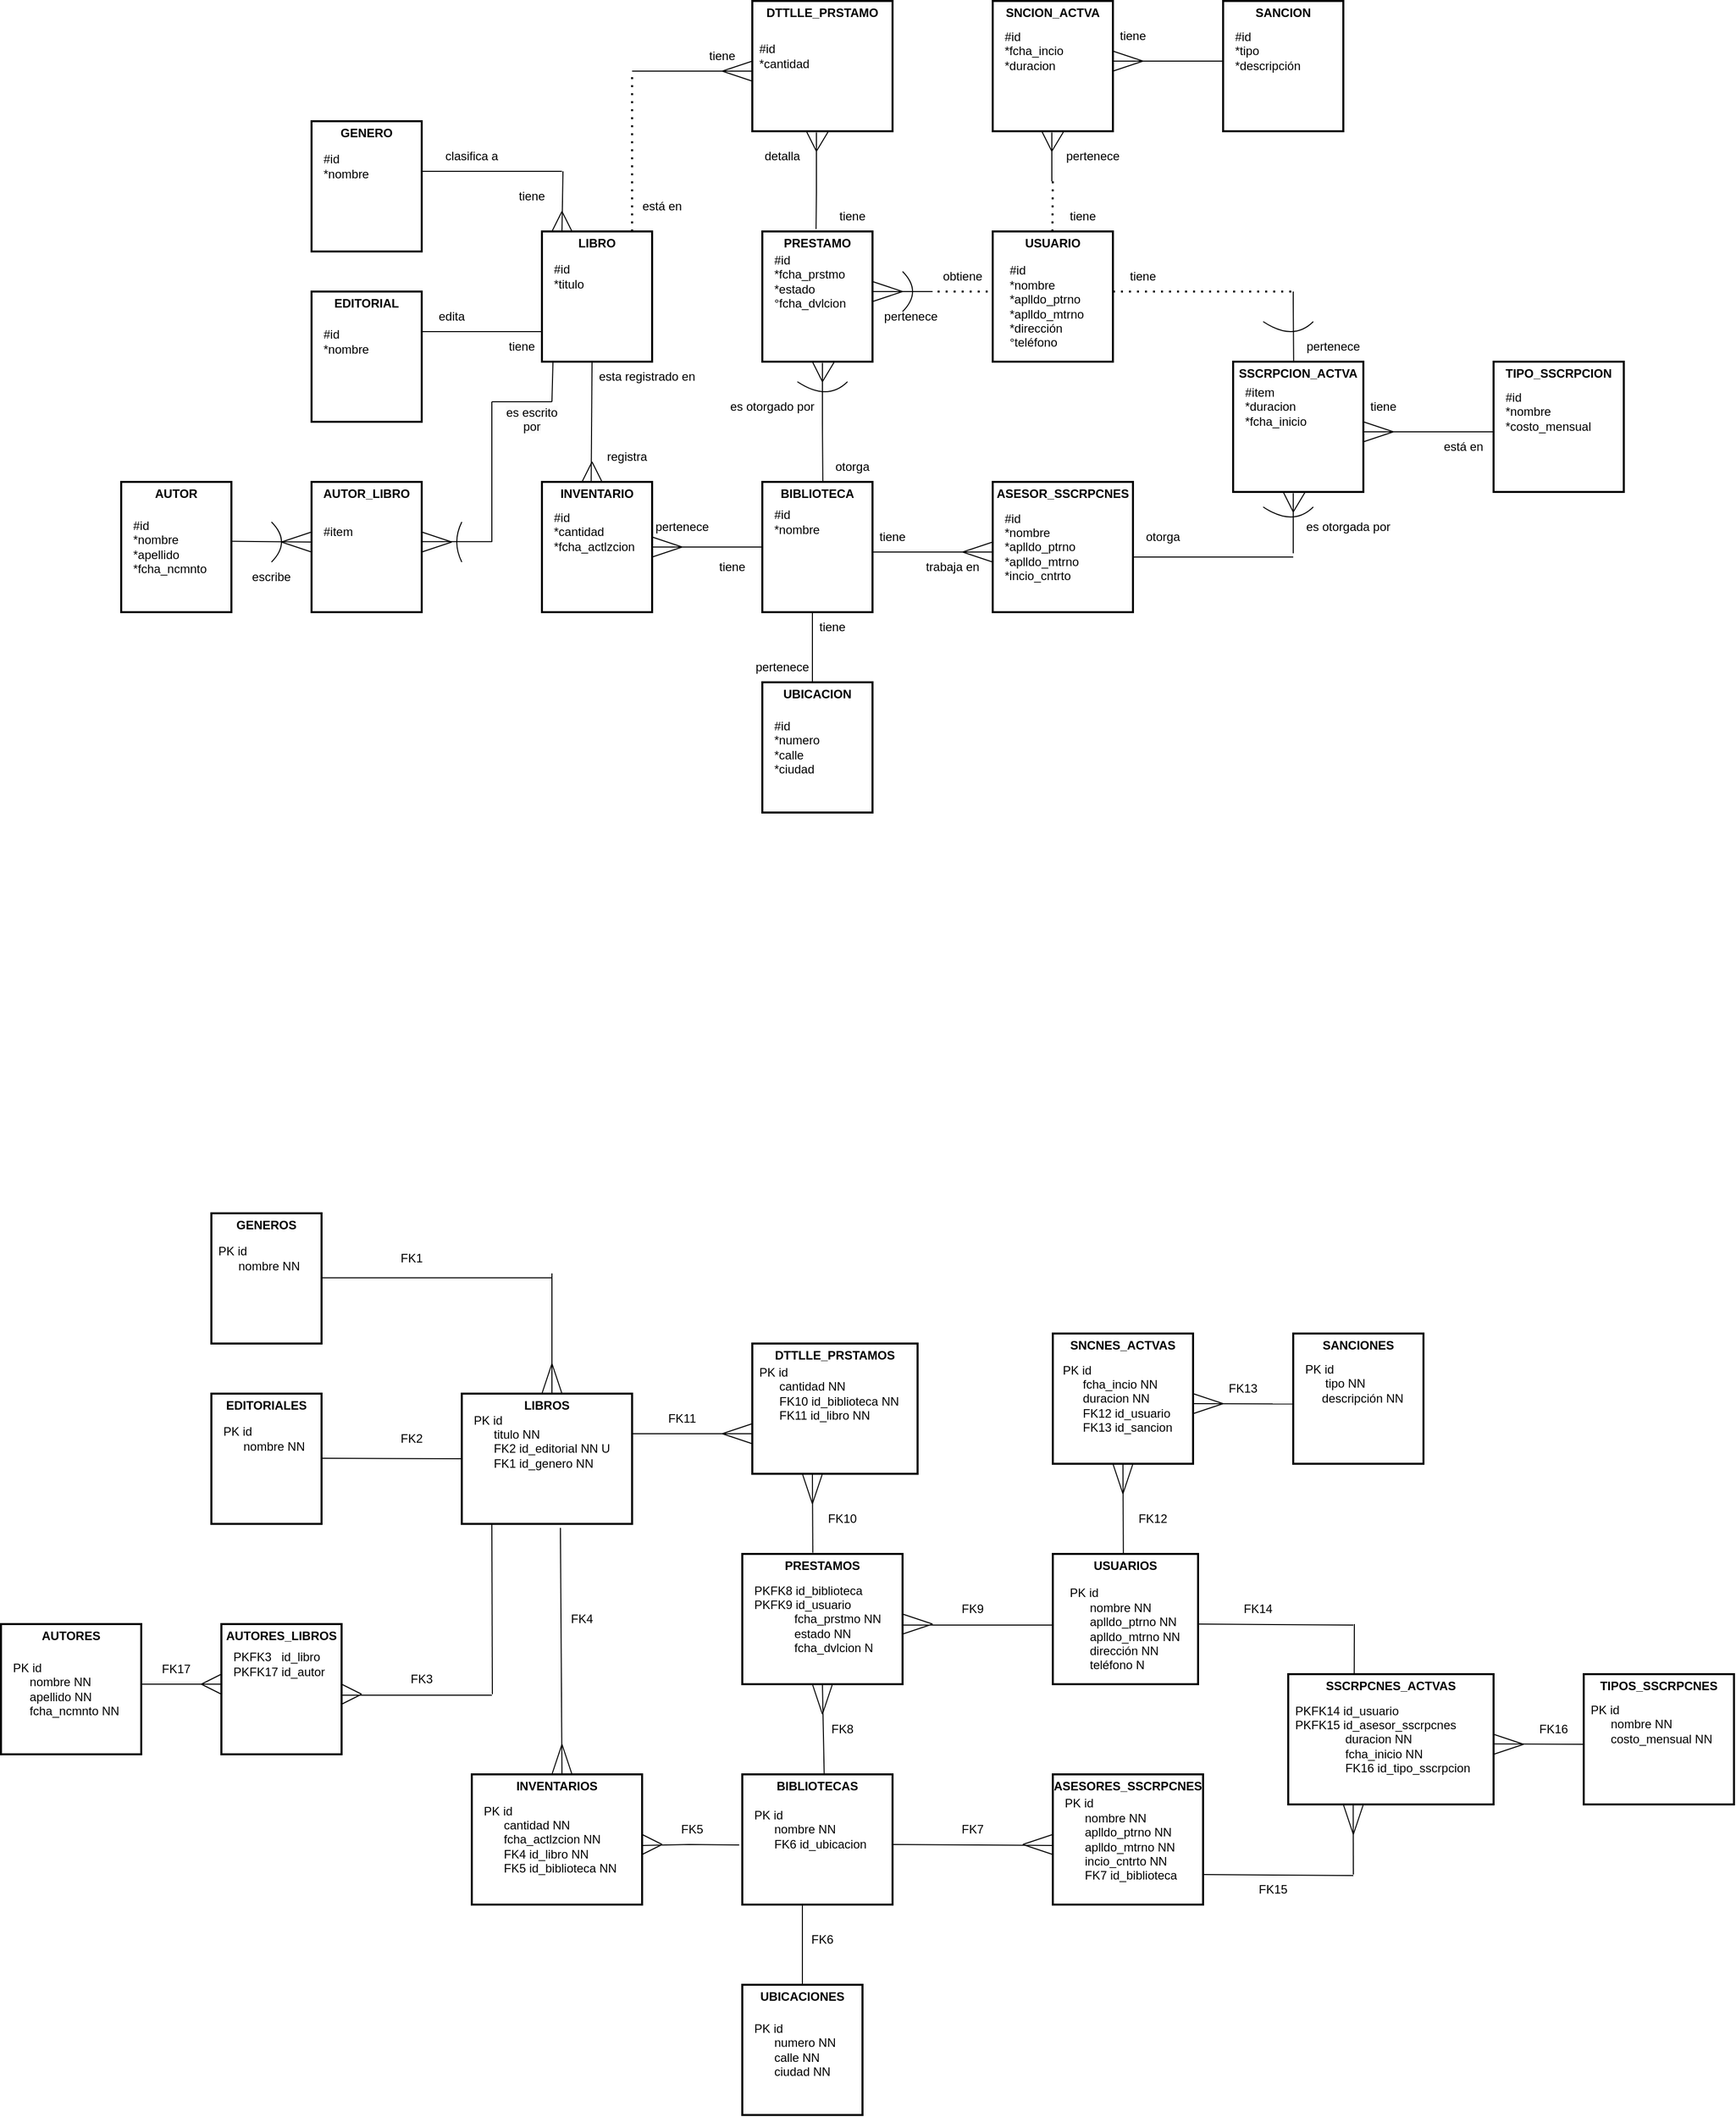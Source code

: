 <mxfile version="22.0.8" type="github" pages="4">
  <diagram id="R2lEEEUBdFMjLlhIrx00" name="Page-1">
    <mxGraphModel dx="3240" dy="1729" grid="0" gridSize="10" guides="1" tooltips="1" connect="1" arrows="1" fold="1" page="0" pageScale="1" pageWidth="850" pageHeight="1100" math="0" shadow="0" extFonts="Permanent Marker^https://fonts.googleapis.com/css?family=Permanent+Marker">
      <root>
        <mxCell id="0" />
        <mxCell id="1" parent="0" />
        <mxCell id="H4giXLRnW2gy8_b_BsiK-1" value="LIBRO" style="swimlane;whiteSpace=wrap;html=1;perimeterSpacing=7;strokeWidth=2;swimlaneLine=0;glass=0;fillColor=none;strokeColor=#000000;" parent="1" vertex="1">
          <mxGeometry x="-250" y="-260" width="110" height="130" as="geometry" />
        </mxCell>
        <mxCell id="H4giXLRnW2gy8_b_BsiK-2" value="#id&lt;br&gt;*titulo" style="text;html=1;align=left;verticalAlign=middle;resizable=0;points=[];autosize=1;strokeColor=none;fillColor=none;" parent="H4giXLRnW2gy8_b_BsiK-1" vertex="1">
          <mxGeometry x="10" y="25" width="50" height="40" as="geometry" />
        </mxCell>
        <mxCell id="H4giXLRnW2gy8_b_BsiK-4" value="AUTOR_LIBRO" style="swimlane;whiteSpace=wrap;html=1;perimeterSpacing=7;strokeWidth=2;swimlaneLine=0;glass=0;fillColor=none;strokeColor=#000000;" parent="1" vertex="1">
          <mxGeometry x="-480" y="-10" width="110" height="130" as="geometry" />
        </mxCell>
        <mxCell id="H4giXLRnW2gy8_b_BsiK-5" value="#item" style="text;html=1;align=left;verticalAlign=middle;resizable=0;points=[];autosize=1;strokeColor=none;fillColor=none;" parent="H4giXLRnW2gy8_b_BsiK-4" vertex="1">
          <mxGeometry x="10" y="35" width="50" height="30" as="geometry" />
        </mxCell>
        <mxCell id="H4giXLRnW2gy8_b_BsiK-6" value="EDITORIAL" style="swimlane;whiteSpace=wrap;html=1;perimeterSpacing=7;strokeWidth=2;swimlaneLine=0;glass=0;fillColor=none;strokeColor=#000000;" parent="1" vertex="1">
          <mxGeometry x="-480" y="-200" width="110" height="130" as="geometry" />
        </mxCell>
        <mxCell id="H4giXLRnW2gy8_b_BsiK-7" value="#id&lt;br&gt;*nombre&lt;br&gt;" style="text;html=1;align=left;verticalAlign=middle;resizable=0;points=[];autosize=1;strokeColor=none;fillColor=none;" parent="H4giXLRnW2gy8_b_BsiK-6" vertex="1">
          <mxGeometry x="10" y="30" width="70" height="40" as="geometry" />
        </mxCell>
        <mxCell id="H4giXLRnW2gy8_b_BsiK-8" value="ASESOR_SSCRPCNES" style="swimlane;whiteSpace=wrap;html=1;perimeterSpacing=7;strokeWidth=2;swimlaneLine=0;glass=0;fillColor=none;strokeColor=#000000;" parent="1" vertex="1">
          <mxGeometry x="200" y="-10" width="140" height="130" as="geometry" />
        </mxCell>
        <mxCell id="H4giXLRnW2gy8_b_BsiK-9" value="#id&lt;br&gt;*nombre&lt;br&gt;*aplldo_ptrno&lt;br style=&quot;border-color: var(--border-color);&quot;&gt;*aplldo_mtrno&lt;br&gt;*incio_cntrto" style="text;html=1;align=left;verticalAlign=middle;resizable=0;points=[];autosize=1;strokeColor=none;fillColor=none;" parent="H4giXLRnW2gy8_b_BsiK-8" vertex="1">
          <mxGeometry x="10" y="20" width="100" height="90" as="geometry" />
        </mxCell>
        <mxCell id="H4giXLRnW2gy8_b_BsiK-10" value="GENERO" style="swimlane;whiteSpace=wrap;html=1;perimeterSpacing=7;strokeWidth=2;swimlaneLine=0;glass=0;fillColor=none;strokeColor=#000000;" parent="1" vertex="1">
          <mxGeometry x="-480" y="-370" width="110" height="130" as="geometry" />
        </mxCell>
        <mxCell id="H4giXLRnW2gy8_b_BsiK-11" value="#id&lt;br&gt;*nombre" style="text;html=1;align=left;verticalAlign=middle;resizable=0;points=[];autosize=1;strokeColor=none;fillColor=none;" parent="H4giXLRnW2gy8_b_BsiK-10" vertex="1">
          <mxGeometry x="10" y="25" width="70" height="40" as="geometry" />
        </mxCell>
        <mxCell id="H4giXLRnW2gy8_b_BsiK-12" value="BIBLIOTECA" style="swimlane;whiteSpace=wrap;html=1;perimeterSpacing=7;strokeWidth=2;swimlaneLine=0;glass=0;fillColor=none;strokeColor=#000000;" parent="1" vertex="1">
          <mxGeometry x="-30" y="-10" width="110" height="130" as="geometry" />
        </mxCell>
        <mxCell id="H4giXLRnW2gy8_b_BsiK-13" value="#id&lt;br&gt;*nombre&lt;br&gt;" style="text;html=1;align=left;verticalAlign=middle;resizable=0;points=[];autosize=1;strokeColor=none;fillColor=none;" parent="H4giXLRnW2gy8_b_BsiK-12" vertex="1">
          <mxGeometry x="10" y="20" width="70" height="40" as="geometry" />
        </mxCell>
        <mxCell id="H4giXLRnW2gy8_b_BsiK-14" value="PRESTAMO" style="swimlane;whiteSpace=wrap;html=1;perimeterSpacing=7;strokeWidth=2;swimlaneLine=0;glass=0;fillColor=none;strokeColor=#000000;" parent="1" vertex="1">
          <mxGeometry x="-30" y="-260" width="110" height="130" as="geometry" />
        </mxCell>
        <mxCell id="H4giXLRnW2gy8_b_BsiK-15" value="#id&lt;br&gt;*fcha_prstmo&lt;br&gt;*estado&lt;br&gt;°fcha_dvlcion" style="text;html=1;align=left;verticalAlign=middle;resizable=0;points=[];autosize=1;strokeColor=none;fillColor=none;" parent="H4giXLRnW2gy8_b_BsiK-14" vertex="1">
          <mxGeometry x="10" y="15" width="100" height="70" as="geometry" />
        </mxCell>
        <mxCell id="H4giXLRnW2gy8_b_BsiK-18" value="INVENTARIO" style="swimlane;whiteSpace=wrap;html=1;perimeterSpacing=7;strokeWidth=2;swimlaneLine=0;glass=0;fillColor=none;strokeColor=#000000;" parent="1" vertex="1">
          <mxGeometry x="-250" y="-10" width="110" height="130" as="geometry" />
        </mxCell>
        <mxCell id="H4giXLRnW2gy8_b_BsiK-19" value="#id&lt;br&gt;*cantidad&lt;br&gt;*fcha_actlzcion" style="text;html=1;align=left;verticalAlign=middle;resizable=0;points=[];autosize=1;strokeColor=none;fillColor=none;" parent="H4giXLRnW2gy8_b_BsiK-18" vertex="1">
          <mxGeometry x="10" y="20" width="100" height="60" as="geometry" />
        </mxCell>
        <mxCell id="H4giXLRnW2gy8_b_BsiK-22" value="TIPO_SSCRPCION" style="swimlane;whiteSpace=wrap;html=1;perimeterSpacing=7;strokeWidth=2;swimlaneLine=0;glass=0;fillColor=none;strokeColor=#000000;startSize=23;" parent="1" vertex="1">
          <mxGeometry x="700" y="-130" width="130" height="130" as="geometry" />
        </mxCell>
        <mxCell id="H4giXLRnW2gy8_b_BsiK-23" value="#id&lt;br&gt;*nombre&lt;br&gt;*costo_mensual&lt;br&gt;" style="text;html=1;align=left;verticalAlign=middle;resizable=0;points=[];autosize=1;strokeColor=none;fillColor=none;" parent="H4giXLRnW2gy8_b_BsiK-22" vertex="1">
          <mxGeometry x="10" y="20" width="110" height="60" as="geometry" />
        </mxCell>
        <mxCell id="H4giXLRnW2gy8_b_BsiK-24" value="UBICACION" style="swimlane;whiteSpace=wrap;html=1;perimeterSpacing=7;strokeWidth=2;swimlaneLine=0;glass=0;fillColor=none;strokeColor=#000000;" parent="1" vertex="1">
          <mxGeometry x="-30" y="190" width="110" height="130" as="geometry" />
        </mxCell>
        <mxCell id="H4giXLRnW2gy8_b_BsiK-25" value="#id&lt;br&gt;*numero&lt;br&gt;*calle&lt;br&gt;*ciudad" style="text;html=1;align=left;verticalAlign=middle;resizable=0;points=[];autosize=1;strokeColor=none;fillColor=none;" parent="H4giXLRnW2gy8_b_BsiK-24" vertex="1">
          <mxGeometry x="10" y="30" width="70" height="70" as="geometry" />
        </mxCell>
        <mxCell id="H4giXLRnW2gy8_b_BsiK-26" value="USUARIO" style="swimlane;whiteSpace=wrap;html=1;perimeterSpacing=7;strokeWidth=2;swimlaneLine=0;glass=0;fillColor=none;strokeColor=#000000;startSize=23;" parent="1" vertex="1">
          <mxGeometry x="200" y="-260" width="120" height="130" as="geometry" />
        </mxCell>
        <mxCell id="H4giXLRnW2gy8_b_BsiK-27" value="#id&lt;br&gt;*nombre&lt;br&gt;*aplldo_ptrno&lt;br&gt;*aplldo_mtrno&lt;br&gt;*dirección&lt;br&gt;°teléfono" style="text;html=1;align=left;verticalAlign=middle;resizable=0;points=[];autosize=1;strokeColor=none;fillColor=none;" parent="H4giXLRnW2gy8_b_BsiK-26" vertex="1">
          <mxGeometry x="15" y="25" width="100" height="100" as="geometry" />
        </mxCell>
        <mxCell id="H4giXLRnW2gy8_b_BsiK-38" value="" style="endArrow=none;html=1;rounded=0;" parent="1" edge="1">
          <mxGeometry width="50" height="50" relative="1" as="geometry">
            <mxPoint x="80" y="60" as="sourcePoint" />
            <mxPoint x="200" y="60" as="targetPoint" />
          </mxGeometry>
        </mxCell>
        <mxCell id="H4giXLRnW2gy8_b_BsiK-39" value="" style="endArrow=none;html=1;rounded=0;" parent="1" edge="1">
          <mxGeometry width="50" height="50" relative="1" as="geometry">
            <mxPoint x="170" y="60" as="sourcePoint" />
            <mxPoint x="200" y="70" as="targetPoint" />
          </mxGeometry>
        </mxCell>
        <mxCell id="H4giXLRnW2gy8_b_BsiK-40" value="" style="endArrow=none;html=1;rounded=0;" parent="1" edge="1">
          <mxGeometry width="50" height="50" relative="1" as="geometry">
            <mxPoint x="170" y="60" as="sourcePoint" />
            <mxPoint x="200" y="50" as="targetPoint" />
          </mxGeometry>
        </mxCell>
        <mxCell id="H4giXLRnW2gy8_b_BsiK-44" value="" style="endArrow=none;html=1;rounded=0;entryX=0.527;entryY=0.04;entryDx=0;entryDy=0;entryPerimeter=0;" parent="1" edge="1">
          <mxGeometry width="50" height="50" relative="1" as="geometry">
            <mxPoint x="-200" y="-30" as="sourcePoint" />
            <mxPoint x="-190" y="-10" as="targetPoint" />
          </mxGeometry>
        </mxCell>
        <mxCell id="H4giXLRnW2gy8_b_BsiK-48" value="" style="endArrow=none;html=1;rounded=0;entryX=0.463;entryY=0.04;entryDx=0;entryDy=0;entryPerimeter=0;" parent="1" edge="1">
          <mxGeometry width="50" height="50" relative="1" as="geometry">
            <mxPoint x="30" y="-128.76" as="sourcePoint" />
            <mxPoint x="30.412" y="-10.0" as="targetPoint" />
            <Array as="points">
              <mxPoint x="30" y="-68.76" />
            </Array>
          </mxGeometry>
        </mxCell>
        <mxCell id="H4giXLRnW2gy8_b_BsiK-49" value="" style="endArrow=none;html=1;rounded=0;entryX=0.527;entryY=0.04;entryDx=0;entryDy=0;entryPerimeter=0;" parent="1" edge="1">
          <mxGeometry width="50" height="50" relative="1" as="geometry">
            <mxPoint x="42" y="-130" as="sourcePoint" />
            <mxPoint x="30" y="-110" as="targetPoint" />
          </mxGeometry>
        </mxCell>
        <mxCell id="H4giXLRnW2gy8_b_BsiK-50" value="" style="endArrow=none;html=1;rounded=0;entryX=0.527;entryY=0.04;entryDx=0;entryDy=0;entryPerimeter=0;" parent="1" edge="1">
          <mxGeometry width="50" height="50" relative="1" as="geometry">
            <mxPoint x="20" y="-130" as="sourcePoint" />
            <mxPoint x="30" y="-110" as="targetPoint" />
          </mxGeometry>
        </mxCell>
        <mxCell id="H4giXLRnW2gy8_b_BsiK-51" value="" style="endArrow=none;html=1;rounded=0;" parent="1" edge="1">
          <mxGeometry width="50" height="50" relative="1" as="geometry">
            <mxPoint x="-140" y="55" as="sourcePoint" />
            <mxPoint x="-30" y="55" as="targetPoint" />
          </mxGeometry>
        </mxCell>
        <mxCell id="H4giXLRnW2gy8_b_BsiK-52" value="" style="endArrow=none;html=1;rounded=0;" parent="1" edge="1">
          <mxGeometry width="50" height="50" relative="1" as="geometry">
            <mxPoint x="-140" y="65" as="sourcePoint" />
            <mxPoint x="-110" y="55" as="targetPoint" />
          </mxGeometry>
        </mxCell>
        <mxCell id="H4giXLRnW2gy8_b_BsiK-53" value="" style="endArrow=none;html=1;rounded=0;" parent="1" edge="1">
          <mxGeometry width="50" height="50" relative="1" as="geometry">
            <mxPoint x="-140" y="45" as="sourcePoint" />
            <mxPoint x="-110" y="55" as="targetPoint" />
          </mxGeometry>
        </mxCell>
        <mxCell id="H4giXLRnW2gy8_b_BsiK-54" value="SSCRPCION_ACTVA" style="swimlane;whiteSpace=wrap;html=1;perimeterSpacing=7;strokeWidth=2;swimlaneLine=0;glass=0;fillColor=none;strokeColor=#000000;startSize=23;" parent="1" vertex="1">
          <mxGeometry x="440" y="-130" width="130" height="130" as="geometry" />
        </mxCell>
        <mxCell id="H4giXLRnW2gy8_b_BsiK-55" value="#item&lt;br&gt;*duracion&lt;br&gt;*fcha_inicio" style="text;html=1;align=left;verticalAlign=middle;resizable=0;points=[];autosize=1;strokeColor=none;fillColor=none;" parent="H4giXLRnW2gy8_b_BsiK-54" vertex="1">
          <mxGeometry x="10" y="15" width="80" height="60" as="geometry" />
        </mxCell>
        <mxCell id="H4giXLRnW2gy8_b_BsiK-56" value="" style="endArrow=none;html=1;rounded=0;" parent="1" edge="1">
          <mxGeometry width="50" height="50" relative="1" as="geometry">
            <mxPoint x="570" y="-60" as="sourcePoint" />
            <mxPoint x="700" y="-60" as="targetPoint" />
          </mxGeometry>
        </mxCell>
        <mxCell id="H4giXLRnW2gy8_b_BsiK-64" value="" style="endArrow=none;html=1;rounded=0;exitX=0.453;exitY=0.045;exitDx=0;exitDy=0;exitPerimeter=0;" parent="1" source="H4giXLRnW2gy8_b_BsiK-18" edge="1">
          <mxGeometry width="50" height="50" relative="1" as="geometry">
            <mxPoint x="-200" y="-65.42" as="sourcePoint" />
            <mxPoint x="-200" y="-130" as="targetPoint" />
          </mxGeometry>
        </mxCell>
        <mxCell id="H4giXLRnW2gy8_b_BsiK-70" value="" style="endArrow=none;dashed=1;html=1;dashPattern=1 3;strokeWidth=2;rounded=0;" parent="1" edge="1">
          <mxGeometry width="50" height="50" relative="1" as="geometry">
            <mxPoint x="145" y="-200" as="sourcePoint" />
            <mxPoint x="200" y="-200" as="targetPoint" />
          </mxGeometry>
        </mxCell>
        <mxCell id="H4giXLRnW2gy8_b_BsiK-72" value="" style="endArrow=none;dashed=1;html=1;dashPattern=1 3;strokeWidth=2;rounded=0;" parent="1" edge="1">
          <mxGeometry width="50" height="50" relative="1" as="geometry">
            <mxPoint x="320" y="-200" as="sourcePoint" />
            <mxPoint x="500" y="-200" as="targetPoint" />
          </mxGeometry>
        </mxCell>
        <mxCell id="H4giXLRnW2gy8_b_BsiK-73" value="" style="endArrow=none;html=1;rounded=0;" parent="1" edge="1">
          <mxGeometry width="50" height="50" relative="1" as="geometry">
            <mxPoint x="570" y="-50" as="sourcePoint" />
            <mxPoint x="600" y="-60" as="targetPoint" />
          </mxGeometry>
        </mxCell>
        <mxCell id="H4giXLRnW2gy8_b_BsiK-74" value="" style="endArrow=none;html=1;rounded=0;" parent="1" edge="1">
          <mxGeometry width="50" height="50" relative="1" as="geometry">
            <mxPoint x="570" y="-70" as="sourcePoint" />
            <mxPoint x="600" y="-60" as="targetPoint" />
          </mxGeometry>
        </mxCell>
        <mxCell id="H4giXLRnW2gy8_b_BsiK-75" value="" style="endArrow=none;html=1;rounded=0;entryX=0.527;entryY=0.04;entryDx=0;entryDy=0;entryPerimeter=0;" parent="1" edge="1">
          <mxGeometry width="50" height="50" relative="1" as="geometry">
            <mxPoint x="-200" y="-30" as="sourcePoint" />
            <mxPoint x="-210" y="-10" as="targetPoint" />
          </mxGeometry>
        </mxCell>
        <mxCell id="EypJaARRxdL0kcCX-JCz-1" value="SANCION" style="swimlane;whiteSpace=wrap;html=1;perimeterSpacing=7;strokeWidth=2;swimlaneLine=0;glass=0;fillColor=none;strokeColor=#000000;" parent="1" vertex="1">
          <mxGeometry x="430" y="-490" width="120" height="130" as="geometry" />
        </mxCell>
        <mxCell id="EypJaARRxdL0kcCX-JCz-2" value="#id&lt;br&gt;*tipo&lt;br&gt;*descripción" style="text;html=1;align=left;verticalAlign=middle;resizable=0;points=[];autosize=1;strokeColor=none;fillColor=none;" parent="EypJaARRxdL0kcCX-JCz-1" vertex="1">
          <mxGeometry x="10" y="20" width="90" height="60" as="geometry" />
        </mxCell>
        <mxCell id="S-VLBww7oqnaBR2FUpV8-1" value="DTTLLE_PRSTAMO" style="swimlane;whiteSpace=wrap;html=1;perimeterSpacing=7;strokeWidth=2;swimlaneLine=0;glass=0;fillColor=none;strokeColor=#000000;" parent="1" vertex="1">
          <mxGeometry x="-40" y="-490" width="140" height="130" as="geometry" />
        </mxCell>
        <mxCell id="S-VLBww7oqnaBR2FUpV8-2" value="#id&lt;br&gt;*cantidad" style="text;html=1;align=left;verticalAlign=middle;resizable=0;points=[];autosize=1;strokeColor=none;fillColor=none;" parent="S-VLBww7oqnaBR2FUpV8-1" vertex="1">
          <mxGeometry x="5" y="35" width="70" height="40" as="geometry" />
        </mxCell>
        <mxCell id="S-VLBww7oqnaBR2FUpV8-3" value="SNCION_ACTVA" style="swimlane;whiteSpace=wrap;html=1;perimeterSpacing=7;strokeWidth=2;swimlaneLine=0;glass=0;fillColor=none;strokeColor=#000000;" parent="1" vertex="1">
          <mxGeometry x="200" y="-490" width="120" height="130" as="geometry" />
        </mxCell>
        <mxCell id="S-VLBww7oqnaBR2FUpV8-4" value="#id&lt;br&gt;*fcha_incio&lt;br&gt;*duracion" style="text;html=1;align=left;verticalAlign=middle;resizable=0;points=[];autosize=1;strokeColor=none;fillColor=none;" parent="S-VLBww7oqnaBR2FUpV8-3" vertex="1">
          <mxGeometry x="10" y="20" width="80" height="60" as="geometry" />
        </mxCell>
        <mxCell id="GH0MOSMfjArAOOD4JNbw-7" value="" style="endArrow=none;html=1;rounded=0;entryX=0.463;entryY=0.04;entryDx=0;entryDy=0;entryPerimeter=0;" parent="1" edge="1">
          <mxGeometry width="50" height="50" relative="1" as="geometry">
            <mxPoint x="500" y="-200" as="sourcePoint" />
            <mxPoint x="500.412" y="-130.0" as="targetPoint" />
            <Array as="points">
              <mxPoint x="500" y="-188.76" />
            </Array>
          </mxGeometry>
        </mxCell>
        <mxCell id="GH0MOSMfjArAOOD4JNbw-11" value="" style="endArrow=none;html=1;rounded=0;" parent="1" edge="1">
          <mxGeometry width="50" height="50" relative="1" as="geometry">
            <mxPoint x="500" y="1.24" as="sourcePoint" />
            <mxPoint x="500" y="60" as="targetPoint" />
            <Array as="points">
              <mxPoint x="500" y="61.24" />
            </Array>
          </mxGeometry>
        </mxCell>
        <mxCell id="GH0MOSMfjArAOOD4JNbw-12" value="" style="endArrow=none;html=1;rounded=0;entryX=0.527;entryY=0.04;entryDx=0;entryDy=0;entryPerimeter=0;" parent="1" edge="1">
          <mxGeometry width="50" height="50" relative="1" as="geometry">
            <mxPoint x="512" as="sourcePoint" />
            <mxPoint x="500" y="20" as="targetPoint" />
          </mxGeometry>
        </mxCell>
        <mxCell id="GH0MOSMfjArAOOD4JNbw-13" value="" style="endArrow=none;html=1;rounded=0;entryX=0.527;entryY=0.04;entryDx=0;entryDy=0;entryPerimeter=0;" parent="1" edge="1">
          <mxGeometry width="50" height="50" relative="1" as="geometry">
            <mxPoint x="490" as="sourcePoint" />
            <mxPoint x="500" y="20" as="targetPoint" />
          </mxGeometry>
        </mxCell>
        <mxCell id="DUa70TX9F5eCYLsNKyrX-1" value="" style="endArrow=none;html=1;rounded=0;" parent="1" edge="1">
          <mxGeometry width="50" height="50" relative="1" as="geometry">
            <mxPoint x="340" y="65" as="sourcePoint" />
            <mxPoint x="500" y="65" as="targetPoint" />
          </mxGeometry>
        </mxCell>
        <mxCell id="DUa70TX9F5eCYLsNKyrX-4" value="" style="endArrow=none;html=1;rounded=0;" parent="1" edge="1">
          <mxGeometry width="50" height="50" relative="1" as="geometry">
            <mxPoint x="20" y="120.0" as="sourcePoint" />
            <mxPoint x="20" y="178.76" as="targetPoint" />
            <Array as="points">
              <mxPoint x="20" y="190" />
            </Array>
          </mxGeometry>
        </mxCell>
        <mxCell id="DUa70TX9F5eCYLsNKyrX-9" value="" style="endArrow=none;html=1;rounded=0;" parent="1" edge="1">
          <mxGeometry width="50" height="50" relative="1" as="geometry">
            <mxPoint x="-370" y="49.67" as="sourcePoint" />
            <mxPoint x="-300" y="49.67" as="targetPoint" />
          </mxGeometry>
        </mxCell>
        <mxCell id="DUa70TX9F5eCYLsNKyrX-12" value="" style="endArrow=none;html=1;rounded=0;exitX=0.453;exitY=0.045;exitDx=0;exitDy=0;exitPerimeter=0;" parent="1" edge="1">
          <mxGeometry width="50" height="50" relative="1" as="geometry">
            <mxPoint x="-230" y="-260" as="sourcePoint" />
            <mxPoint x="-229" y="-320" as="targetPoint" />
          </mxGeometry>
        </mxCell>
        <mxCell id="DUa70TX9F5eCYLsNKyrX-14" value="" style="endArrow=none;html=1;rounded=0;" parent="1" edge="1">
          <mxGeometry width="50" height="50" relative="1" as="geometry">
            <mxPoint x="-370" y="-160" as="sourcePoint" />
            <mxPoint x="-250" y="-160" as="targetPoint" />
          </mxGeometry>
        </mxCell>
        <mxCell id="DUa70TX9F5eCYLsNKyrX-15" value="" style="endArrow=none;html=1;rounded=0;" parent="1" edge="1">
          <mxGeometry width="50" height="50" relative="1" as="geometry">
            <mxPoint x="-300" y="50" as="sourcePoint" />
            <mxPoint x="-300" y="-90" as="targetPoint" />
          </mxGeometry>
        </mxCell>
        <mxCell id="DUa70TX9F5eCYLsNKyrX-16" value="" style="endArrow=none;html=1;rounded=0;" parent="1" edge="1">
          <mxGeometry width="50" height="50" relative="1" as="geometry">
            <mxPoint x="-300" y="-90" as="sourcePoint" />
            <mxPoint x="-240" y="-90" as="targetPoint" />
          </mxGeometry>
        </mxCell>
        <mxCell id="DUa70TX9F5eCYLsNKyrX-17" value="" style="endArrow=none;html=1;rounded=0;exitX=0.453;exitY=0.045;exitDx=0;exitDy=0;exitPerimeter=0;" parent="1" edge="1">
          <mxGeometry width="50" height="50" relative="1" as="geometry">
            <mxPoint x="-240" y="-90" as="sourcePoint" />
            <mxPoint x="-239" y="-130" as="targetPoint" />
          </mxGeometry>
        </mxCell>
        <mxCell id="DUa70TX9F5eCYLsNKyrX-18" value="" style="endArrow=none;html=1;rounded=0;" parent="1" edge="1">
          <mxGeometry width="50" height="50" relative="1" as="geometry">
            <mxPoint x="-370" y="-320" as="sourcePoint" />
            <mxPoint x="-230" y="-320" as="targetPoint" />
          </mxGeometry>
        </mxCell>
        <mxCell id="DUa70TX9F5eCYLsNKyrX-19" value="" style="endArrow=none;html=1;rounded=0;" parent="1" edge="1">
          <mxGeometry width="50" height="50" relative="1" as="geometry">
            <mxPoint x="80" y="-200" as="sourcePoint" />
            <mxPoint x="140" y="-200" as="targetPoint" />
          </mxGeometry>
        </mxCell>
        <mxCell id="DUa70TX9F5eCYLsNKyrX-20" value="" style="endArrow=none;html=1;rounded=0;" parent="1" edge="1">
          <mxGeometry width="50" height="50" relative="1" as="geometry">
            <mxPoint x="80" y="-190" as="sourcePoint" />
            <mxPoint x="110" y="-200" as="targetPoint" />
          </mxGeometry>
        </mxCell>
        <mxCell id="DUa70TX9F5eCYLsNKyrX-21" value="" style="endArrow=none;html=1;rounded=0;" parent="1" edge="1">
          <mxGeometry width="50" height="50" relative="1" as="geometry">
            <mxPoint x="80" y="-210" as="sourcePoint" />
            <mxPoint x="110" y="-200" as="targetPoint" />
          </mxGeometry>
        </mxCell>
        <mxCell id="DUa70TX9F5eCYLsNKyrX-24" value="" style="endArrow=none;html=1;rounded=0;entryX=0.489;entryY=0.032;entryDx=0;entryDy=0;entryPerimeter=0;" parent="1" target="H4giXLRnW2gy8_b_BsiK-14" edge="1">
          <mxGeometry width="50" height="50" relative="1" as="geometry">
            <mxPoint x="24" y="-358.76" as="sourcePoint" />
            <mxPoint x="24" y="-270" as="targetPoint" />
            <Array as="points">
              <mxPoint x="24" y="-298.76" />
            </Array>
          </mxGeometry>
        </mxCell>
        <mxCell id="DUa70TX9F5eCYLsNKyrX-25" value="" style="endArrow=none;html=1;rounded=0;entryX=0.527;entryY=0.04;entryDx=0;entryDy=0;entryPerimeter=0;" parent="1" edge="1">
          <mxGeometry width="50" height="50" relative="1" as="geometry">
            <mxPoint x="36" y="-360" as="sourcePoint" />
            <mxPoint x="24" y="-340" as="targetPoint" />
          </mxGeometry>
        </mxCell>
        <mxCell id="DUa70TX9F5eCYLsNKyrX-26" value="" style="endArrow=none;html=1;rounded=0;entryX=0.527;entryY=0.04;entryDx=0;entryDy=0;entryPerimeter=0;" parent="1" edge="1">
          <mxGeometry width="50" height="50" relative="1" as="geometry">
            <mxPoint x="14" y="-360" as="sourcePoint" />
            <mxPoint x="24" y="-340" as="targetPoint" />
          </mxGeometry>
        </mxCell>
        <mxCell id="NUOY1IdHtPBoxNcX3U5L-3" value="" style="endArrow=none;dashed=1;html=1;dashPattern=1 3;strokeWidth=2;rounded=0;" parent="1" edge="1">
          <mxGeometry width="50" height="50" relative="1" as="geometry">
            <mxPoint x="-160" y="-260" as="sourcePoint" />
            <mxPoint x="-160" y="-420" as="targetPoint" />
          </mxGeometry>
        </mxCell>
        <mxCell id="NUOY1IdHtPBoxNcX3U5L-5" value="" style="endArrow=none;html=1;rounded=0;" parent="1" edge="1">
          <mxGeometry width="50" height="50" relative="1" as="geometry">
            <mxPoint x="-160" y="-420" as="sourcePoint" />
            <mxPoint x="-40" y="-420" as="targetPoint" />
          </mxGeometry>
        </mxCell>
        <mxCell id="NUOY1IdHtPBoxNcX3U5L-6" value="" style="endArrow=none;html=1;rounded=0;" parent="1" edge="1">
          <mxGeometry width="50" height="50" relative="1" as="geometry">
            <mxPoint x="-70" y="-420" as="sourcePoint" />
            <mxPoint x="-40" y="-410" as="targetPoint" />
          </mxGeometry>
        </mxCell>
        <mxCell id="NUOY1IdHtPBoxNcX3U5L-7" value="" style="endArrow=none;html=1;rounded=0;" parent="1" edge="1">
          <mxGeometry width="50" height="50" relative="1" as="geometry">
            <mxPoint x="-70" y="-420" as="sourcePoint" />
            <mxPoint x="-40" y="-430" as="targetPoint" />
          </mxGeometry>
        </mxCell>
        <mxCell id="NUOY1IdHtPBoxNcX3U5L-8" value="" style="endArrow=none;dashed=1;html=1;dashPattern=1 3;strokeWidth=2;rounded=0;" parent="1" edge="1">
          <mxGeometry width="50" height="50" relative="1" as="geometry">
            <mxPoint x="259.58" y="-260" as="sourcePoint" />
            <mxPoint x="260" y="-310" as="targetPoint" />
          </mxGeometry>
        </mxCell>
        <mxCell id="NUOY1IdHtPBoxNcX3U5L-9" value="" style="endArrow=none;html=1;rounded=0;" parent="1" edge="1">
          <mxGeometry width="50" height="50" relative="1" as="geometry">
            <mxPoint x="259" y="-358.76" as="sourcePoint" />
            <mxPoint x="259" y="-310" as="targetPoint" />
            <Array as="points" />
          </mxGeometry>
        </mxCell>
        <mxCell id="NUOY1IdHtPBoxNcX3U5L-10" value="" style="endArrow=none;html=1;rounded=0;entryX=0.527;entryY=0.04;entryDx=0;entryDy=0;entryPerimeter=0;" parent="1" edge="1">
          <mxGeometry width="50" height="50" relative="1" as="geometry">
            <mxPoint x="271" y="-360" as="sourcePoint" />
            <mxPoint x="259" y="-340" as="targetPoint" />
          </mxGeometry>
        </mxCell>
        <mxCell id="NUOY1IdHtPBoxNcX3U5L-11" value="" style="endArrow=none;html=1;rounded=0;entryX=0.527;entryY=0.04;entryDx=0;entryDy=0;entryPerimeter=0;" parent="1" edge="1">
          <mxGeometry width="50" height="50" relative="1" as="geometry">
            <mxPoint x="249" y="-360" as="sourcePoint" />
            <mxPoint x="259" y="-340" as="targetPoint" />
          </mxGeometry>
        </mxCell>
        <mxCell id="NUOY1IdHtPBoxNcX3U5L-12" value="tiene" style="text;html=1;strokeColor=none;fillColor=none;align=center;verticalAlign=middle;whiteSpace=wrap;rounded=0;" parent="1" vertex="1">
          <mxGeometry x="-290" y="-310" width="60" height="30" as="geometry" />
        </mxCell>
        <mxCell id="NUOY1IdHtPBoxNcX3U5L-13" value="clasifica a" style="text;html=1;strokeColor=none;fillColor=none;align=center;verticalAlign=middle;whiteSpace=wrap;rounded=0;" parent="1" vertex="1">
          <mxGeometry x="-350" y="-350" width="60" height="30" as="geometry" />
        </mxCell>
        <mxCell id="NUOY1IdHtPBoxNcX3U5L-14" value="" style="endArrow=none;html=1;rounded=0;" parent="1" edge="1">
          <mxGeometry width="50" height="50" relative="1" as="geometry">
            <mxPoint x="320" y="-430" as="sourcePoint" />
            <mxPoint x="430" y="-430" as="targetPoint" />
          </mxGeometry>
        </mxCell>
        <mxCell id="NUOY1IdHtPBoxNcX3U5L-15" value="" style="endArrow=none;html=1;rounded=0;" parent="1" edge="1">
          <mxGeometry width="50" height="50" relative="1" as="geometry">
            <mxPoint x="320" y="-420" as="sourcePoint" />
            <mxPoint x="350" y="-430" as="targetPoint" />
          </mxGeometry>
        </mxCell>
        <mxCell id="NUOY1IdHtPBoxNcX3U5L-16" value="" style="endArrow=none;html=1;rounded=0;" parent="1" edge="1">
          <mxGeometry width="50" height="50" relative="1" as="geometry">
            <mxPoint x="320" y="-440" as="sourcePoint" />
            <mxPoint x="350" y="-430" as="targetPoint" />
          </mxGeometry>
        </mxCell>
        <mxCell id="NUOY1IdHtPBoxNcX3U5L-17" value="edita" style="text;html=1;strokeColor=none;fillColor=none;align=center;verticalAlign=middle;whiteSpace=wrap;rounded=0;" parent="1" vertex="1">
          <mxGeometry x="-370" y="-190" width="60" height="30" as="geometry" />
        </mxCell>
        <mxCell id="NUOY1IdHtPBoxNcX3U5L-19" value="tiene" style="text;html=1;strokeColor=none;fillColor=none;align=center;verticalAlign=middle;whiteSpace=wrap;rounded=0;" parent="1" vertex="1">
          <mxGeometry x="-300" y="-160" width="60" height="30" as="geometry" />
        </mxCell>
        <mxCell id="NUOY1IdHtPBoxNcX3U5L-21" value="&#xa;&lt;span style=&quot;color: rgb(0, 0, 0); font-family: Helvetica; font-size: 12px; font-style: normal; font-variant-ligatures: normal; font-variant-caps: normal; font-weight: 400; letter-spacing: normal; orphans: 2; text-align: center; text-indent: 0px; text-transform: none; widows: 2; word-spacing: 0px; -webkit-text-stroke-width: 0px; background-color: rgb(251, 251, 251); text-decoration-thickness: initial; text-decoration-style: initial; text-decoration-color: initial; float: none; display: inline !important;&quot;&gt;es escrito por&lt;/span&gt;&#xa;&#xa;" style="text;html=1;strokeColor=none;fillColor=none;align=center;verticalAlign=middle;whiteSpace=wrap;rounded=0;" parent="1" vertex="1">
          <mxGeometry x="-290" y="-80" width="60" height="30" as="geometry" />
        </mxCell>
        <mxCell id="NUOY1IdHtPBoxNcX3U5L-22" value="pertenece" style="text;html=1;strokeColor=none;fillColor=none;align=center;verticalAlign=middle;whiteSpace=wrap;rounded=0;" parent="1" vertex="1">
          <mxGeometry x="-140" y="20" width="60" height="30" as="geometry" />
        </mxCell>
        <mxCell id="NUOY1IdHtPBoxNcX3U5L-23" value="tiene" style="text;html=1;strokeColor=none;fillColor=none;align=center;verticalAlign=middle;whiteSpace=wrap;rounded=0;" parent="1" vertex="1">
          <mxGeometry x="-90" y="60" width="60" height="30" as="geometry" />
        </mxCell>
        <mxCell id="NUOY1IdHtPBoxNcX3U5L-24" value="esta registrado en" style="text;html=1;strokeColor=none;fillColor=none;align=center;verticalAlign=middle;whiteSpace=wrap;rounded=0;" parent="1" vertex="1">
          <mxGeometry x="-200" y="-130" width="110" height="30" as="geometry" />
        </mxCell>
        <mxCell id="NUOY1IdHtPBoxNcX3U5L-25" value="registra" style="text;html=1;strokeColor=none;fillColor=none;align=center;verticalAlign=middle;whiteSpace=wrap;rounded=0;" parent="1" vertex="1">
          <mxGeometry x="-220" y="-50" width="110" height="30" as="geometry" />
        </mxCell>
        <mxCell id="NUOY1IdHtPBoxNcX3U5L-26" value="tiene" style="text;html=1;strokeColor=none;fillColor=none;align=center;verticalAlign=middle;whiteSpace=wrap;rounded=0;" parent="1" vertex="1">
          <mxGeometry x="70" y="30" width="60" height="30" as="geometry" />
        </mxCell>
        <mxCell id="NUOY1IdHtPBoxNcX3U5L-27" value="trabaja en" style="text;html=1;strokeColor=none;fillColor=none;align=center;verticalAlign=middle;whiteSpace=wrap;rounded=0;" parent="1" vertex="1">
          <mxGeometry x="130" y="60" width="60" height="30" as="geometry" />
        </mxCell>
        <mxCell id="NUOY1IdHtPBoxNcX3U5L-28" value="tiene" style="text;html=1;strokeColor=none;fillColor=none;align=center;verticalAlign=middle;whiteSpace=wrap;rounded=0;" parent="1" vertex="1">
          <mxGeometry x="10" y="120" width="60" height="30" as="geometry" />
        </mxCell>
        <mxCell id="NUOY1IdHtPBoxNcX3U5L-29" value="pertenece" style="text;html=1;strokeColor=none;fillColor=none;align=center;verticalAlign=middle;whiteSpace=wrap;rounded=0;" parent="1" vertex="1">
          <mxGeometry x="-40" y="160" width="60" height="30" as="geometry" />
        </mxCell>
        <mxCell id="NUOY1IdHtPBoxNcX3U5L-30" value="está en" style="text;html=1;strokeColor=none;fillColor=none;align=center;verticalAlign=middle;whiteSpace=wrap;rounded=0;" parent="1" vertex="1">
          <mxGeometry x="-160" y="-300" width="60" height="30" as="geometry" />
        </mxCell>
        <mxCell id="NUOY1IdHtPBoxNcX3U5L-31" value="detalla" style="text;html=1;strokeColor=none;fillColor=none;align=center;verticalAlign=middle;whiteSpace=wrap;rounded=0;" parent="1" vertex="1">
          <mxGeometry x="-40" y="-350" width="60" height="30" as="geometry" />
        </mxCell>
        <mxCell id="NUOY1IdHtPBoxNcX3U5L-32" value="tiene" style="text;html=1;strokeColor=none;fillColor=none;align=center;verticalAlign=middle;whiteSpace=wrap;rounded=0;" parent="1" vertex="1">
          <mxGeometry x="30" y="-290" width="60" height="30" as="geometry" />
        </mxCell>
        <mxCell id="NUOY1IdHtPBoxNcX3U5L-33" value="tiene" style="text;html=1;strokeColor=none;fillColor=none;align=center;verticalAlign=middle;whiteSpace=wrap;rounded=0;" parent="1" vertex="1">
          <mxGeometry x="-100" y="-450" width="60" height="30" as="geometry" />
        </mxCell>
        <mxCell id="NUOY1IdHtPBoxNcX3U5L-34" value="obtiene" style="text;html=1;strokeColor=none;fillColor=none;align=center;verticalAlign=middle;whiteSpace=wrap;rounded=0;" parent="1" vertex="1">
          <mxGeometry x="140" y="-230" width="60" height="30" as="geometry" />
        </mxCell>
        <mxCell id="NUOY1IdHtPBoxNcX3U5L-35" value="pertenece&amp;nbsp;" style="text;html=1;strokeColor=none;fillColor=none;align=center;verticalAlign=middle;whiteSpace=wrap;rounded=0;" parent="1" vertex="1">
          <mxGeometry x="90" y="-190" width="60" height="30" as="geometry" />
        </mxCell>
        <mxCell id="NUOY1IdHtPBoxNcX3U5L-37" value="otorga" style="text;html=1;strokeColor=none;fillColor=none;align=center;verticalAlign=middle;whiteSpace=wrap;rounded=0;" parent="1" vertex="1">
          <mxGeometry x="30" y="-40" width="60" height="30" as="geometry" />
        </mxCell>
        <mxCell id="NUOY1IdHtPBoxNcX3U5L-38" value="es otorgado por" style="text;html=1;strokeColor=none;fillColor=none;align=center;verticalAlign=middle;whiteSpace=wrap;rounded=0;" parent="1" vertex="1">
          <mxGeometry x="-70" y="-100" width="100" height="30" as="geometry" />
        </mxCell>
        <mxCell id="NUOY1IdHtPBoxNcX3U5L-39" value="tiene" style="text;html=1;strokeColor=none;fillColor=none;align=center;verticalAlign=middle;whiteSpace=wrap;rounded=0;" parent="1" vertex="1">
          <mxGeometry x="260" y="-290" width="60" height="30" as="geometry" />
        </mxCell>
        <mxCell id="NUOY1IdHtPBoxNcX3U5L-41" value="pertenece" style="text;html=1;strokeColor=none;fillColor=none;align=center;verticalAlign=middle;whiteSpace=wrap;rounded=0;" parent="1" vertex="1">
          <mxGeometry x="510" y="-160" width="60" height="30" as="geometry" />
        </mxCell>
        <mxCell id="NUOY1IdHtPBoxNcX3U5L-42" value="pertenece" style="text;html=1;strokeColor=none;fillColor=none;align=center;verticalAlign=middle;whiteSpace=wrap;rounded=0;" parent="1" vertex="1">
          <mxGeometry x="270" y="-350" width="60" height="30" as="geometry" />
        </mxCell>
        <mxCell id="NUOY1IdHtPBoxNcX3U5L-43" value="tiene" style="text;html=1;strokeColor=none;fillColor=none;align=center;verticalAlign=middle;whiteSpace=wrap;rounded=0;" parent="1" vertex="1">
          <mxGeometry x="310" y="-470" width="60" height="30" as="geometry" />
        </mxCell>
        <mxCell id="NUOY1IdHtPBoxNcX3U5L-44" value="tiene" style="text;html=1;strokeColor=none;fillColor=none;align=center;verticalAlign=middle;whiteSpace=wrap;rounded=0;" parent="1" vertex="1">
          <mxGeometry x="320" y="-230" width="60" height="30" as="geometry" />
        </mxCell>
        <mxCell id="NUOY1IdHtPBoxNcX3U5L-45" value="otorga" style="text;html=1;strokeColor=none;fillColor=none;align=center;verticalAlign=middle;whiteSpace=wrap;rounded=0;" parent="1" vertex="1">
          <mxGeometry x="340" y="30" width="60" height="30" as="geometry" />
        </mxCell>
        <mxCell id="NUOY1IdHtPBoxNcX3U5L-46" value="es otorgada por" style="text;html=1;strokeColor=none;fillColor=none;align=center;verticalAlign=middle;whiteSpace=wrap;rounded=0;" parent="1" vertex="1">
          <mxGeometry x="500" y="20" width="110" height="30" as="geometry" />
        </mxCell>
        <mxCell id="NUOY1IdHtPBoxNcX3U5L-49" value="tiene" style="text;html=1;strokeColor=none;fillColor=none;align=center;verticalAlign=middle;whiteSpace=wrap;rounded=0;" parent="1" vertex="1">
          <mxGeometry x="560" y="-100" width="60" height="30" as="geometry" />
        </mxCell>
        <mxCell id="a3tHTCYyTMR2YU16uLMb-4" value="" style="curved=1;endArrow=none;html=1;rounded=0;endFill=0;" parent="1" edge="1">
          <mxGeometry width="50" height="50" relative="1" as="geometry">
            <mxPoint x="470" y="-170" as="sourcePoint" />
            <mxPoint x="520" y="-170" as="targetPoint" />
            <Array as="points">
              <mxPoint x="500" y="-150" />
            </Array>
          </mxGeometry>
        </mxCell>
        <mxCell id="a3tHTCYyTMR2YU16uLMb-6" value="" style="curved=1;endArrow=none;html=1;rounded=0;endFill=0;" parent="1" edge="1">
          <mxGeometry width="50" height="50" relative="1" as="geometry">
            <mxPoint x="470" y="15" as="sourcePoint" />
            <mxPoint x="520" y="15" as="targetPoint" />
            <Array as="points">
              <mxPoint x="500" y="35" />
            </Array>
          </mxGeometry>
        </mxCell>
        <mxCell id="a3tHTCYyTMR2YU16uLMb-9" value="está en" style="text;html=1;strokeColor=none;fillColor=none;align=center;verticalAlign=middle;whiteSpace=wrap;rounded=0;" parent="1" vertex="1">
          <mxGeometry x="640" y="-60" width="60" height="30" as="geometry" />
        </mxCell>
        <mxCell id="MpfSzEpZkMOMQfDYO2Ls-223" value="LIBROS" style="swimlane;whiteSpace=wrap;html=1;perimeterSpacing=7;strokeWidth=2;swimlaneLine=0;glass=0;fillColor=none;strokeColor=#000000;" parent="1" vertex="1">
          <mxGeometry x="-330" y="900" width="170" height="130" as="geometry" />
        </mxCell>
        <mxCell id="MpfSzEpZkMOMQfDYO2Ls-224" value="PK id&lt;br&gt;&amp;nbsp; &amp;nbsp; &amp;nbsp; titulo NN&lt;br&gt;&amp;nbsp; &amp;nbsp; &amp;nbsp; FK2 id_editorial NN U&lt;br&gt;&amp;nbsp; &amp;nbsp; &amp;nbsp; FK1 id_genero NN&lt;br&gt;&amp;nbsp; &amp;nbsp; &amp;nbsp;&amp;nbsp;" style="text;html=1;align=left;verticalAlign=middle;resizable=0;points=[];autosize=1;strokeColor=none;fillColor=none;" parent="MpfSzEpZkMOMQfDYO2Ls-223" vertex="1">
          <mxGeometry x="10" y="10" width="160" height="90" as="geometry" />
        </mxCell>
        <mxCell id="MpfSzEpZkMOMQfDYO2Ls-225" value="GENEROS" style="swimlane;whiteSpace=wrap;html=1;perimeterSpacing=7;strokeWidth=2;swimlaneLine=0;glass=0;fillColor=none;strokeColor=#000000;" parent="1" vertex="1">
          <mxGeometry x="-580" y="720" width="110" height="130" as="geometry" />
        </mxCell>
        <mxCell id="MpfSzEpZkMOMQfDYO2Ls-226" value="PK id&lt;br&gt;&amp;nbsp; &amp;nbsp; &amp;nbsp; nombre NN" style="text;html=1;align=left;verticalAlign=middle;resizable=0;points=[];autosize=1;strokeColor=none;fillColor=none;" parent="MpfSzEpZkMOMQfDYO2Ls-225" vertex="1">
          <mxGeometry x="5" y="25" width="100" height="40" as="geometry" />
        </mxCell>
        <mxCell id="MpfSzEpZkMOMQfDYO2Ls-227" value="EDITORIALES" style="swimlane;whiteSpace=wrap;html=1;perimeterSpacing=7;strokeWidth=2;swimlaneLine=0;glass=0;fillColor=none;strokeColor=#000000;" parent="1" vertex="1">
          <mxGeometry x="-580" y="900" width="110" height="130" as="geometry" />
        </mxCell>
        <mxCell id="MpfSzEpZkMOMQfDYO2Ls-232" value="PK id&lt;br&gt;&amp;nbsp; &amp;nbsp; &amp;nbsp; nombre NN" style="text;html=1;align=left;verticalAlign=middle;resizable=0;points=[];autosize=1;strokeColor=none;fillColor=none;" parent="MpfSzEpZkMOMQfDYO2Ls-227" vertex="1">
          <mxGeometry x="10" y="25" width="100" height="40" as="geometry" />
        </mxCell>
        <mxCell id="MpfSzEpZkMOMQfDYO2Ls-229" value="AUTORES" style="swimlane;whiteSpace=wrap;html=1;perimeterSpacing=7;strokeWidth=2;swimlaneLine=0;glass=0;fillColor=none;strokeColor=#000000;" parent="1" vertex="1">
          <mxGeometry x="-790" y="1130" width="140" height="130" as="geometry" />
        </mxCell>
        <mxCell id="MpfSzEpZkMOMQfDYO2Ls-230" value="PK id&lt;br&gt;&amp;nbsp; &amp;nbsp; &amp;nbsp;nombre NN&lt;br&gt;&amp;nbsp; &amp;nbsp; &amp;nbsp;apellido NN&lt;br&gt;&amp;nbsp; &amp;nbsp; &amp;nbsp;fcha_ncmnto NN" style="text;html=1;align=left;verticalAlign=middle;resizable=0;points=[];autosize=1;strokeColor=none;fillColor=none;" parent="MpfSzEpZkMOMQfDYO2Ls-229" vertex="1">
          <mxGeometry x="10" y="30" width="130" height="70" as="geometry" />
        </mxCell>
        <mxCell id="MpfSzEpZkMOMQfDYO2Ls-234" value="" style="endArrow=none;html=1;rounded=0;" parent="1" edge="1">
          <mxGeometry width="50" height="50" relative="1" as="geometry">
            <mxPoint x="-470" y="784.41" as="sourcePoint" />
            <mxPoint x="-240" y="784.41" as="targetPoint" />
          </mxGeometry>
        </mxCell>
        <mxCell id="MpfSzEpZkMOMQfDYO2Ls-236" value="" style="endArrow=none;html=1;rounded=0;" parent="1" edge="1">
          <mxGeometry width="50" height="50" relative="1" as="geometry">
            <mxPoint x="-450" y="1201" as="sourcePoint" />
            <mxPoint x="-300" y="1201" as="targetPoint" />
          </mxGeometry>
        </mxCell>
        <mxCell id="MpfSzEpZkMOMQfDYO2Ls-238" value="" style="endArrow=none;html=1;rounded=0;" parent="1" edge="1">
          <mxGeometry width="50" height="50" relative="1" as="geometry">
            <mxPoint x="-470" y="964.5" as="sourcePoint" />
            <mxPoint x="-330" y="965" as="targetPoint" />
          </mxGeometry>
        </mxCell>
        <mxCell id="MpfSzEpZkMOMQfDYO2Ls-239" value="FK1" style="text;html=1;strokeColor=none;fillColor=none;align=center;verticalAlign=middle;whiteSpace=wrap;rounded=0;" parent="1" vertex="1">
          <mxGeometry x="-410" y="750" width="60" height="30" as="geometry" />
        </mxCell>
        <mxCell id="MpfSzEpZkMOMQfDYO2Ls-241" value="FK2" style="text;html=1;strokeColor=none;fillColor=none;align=center;verticalAlign=middle;whiteSpace=wrap;rounded=0;" parent="1" vertex="1">
          <mxGeometry x="-410" y="930" width="60" height="30" as="geometry" />
        </mxCell>
        <mxCell id="MpfSzEpZkMOMQfDYO2Ls-242" value="FK3" style="text;html=1;strokeColor=none;fillColor=none;align=center;verticalAlign=middle;whiteSpace=wrap;rounded=0;" parent="1" vertex="1">
          <mxGeometry x="-400" y="1170" width="60" height="30" as="geometry" />
        </mxCell>
        <mxCell id="MpfSzEpZkMOMQfDYO2Ls-243" value="" style="endArrow=none;html=1;rounded=0;exitX=0.453;exitY=0.045;exitDx=0;exitDy=0;exitPerimeter=0;" parent="1" edge="1">
          <mxGeometry width="50" height="50" relative="1" as="geometry">
            <mxPoint x="-240" y="900" as="sourcePoint" />
            <mxPoint x="-240" y="780" as="targetPoint" />
          </mxGeometry>
        </mxCell>
        <mxCell id="MpfSzEpZkMOMQfDYO2Ls-244" value="" style="endArrow=none;html=1;rounded=0;" parent="1" edge="1">
          <mxGeometry width="50" height="50" relative="1" as="geometry">
            <mxPoint x="-299.5" y="1200" as="sourcePoint" />
            <mxPoint x="-300" y="1030" as="targetPoint" />
          </mxGeometry>
        </mxCell>
        <mxCell id="MpfSzEpZkMOMQfDYO2Ls-245" value="INVENTARIOS" style="swimlane;whiteSpace=wrap;html=1;perimeterSpacing=7;strokeWidth=2;swimlaneLine=0;glass=0;fillColor=none;strokeColor=#000000;" parent="1" vertex="1">
          <mxGeometry x="-320" y="1280" width="170" height="130" as="geometry" />
        </mxCell>
        <mxCell id="MpfSzEpZkMOMQfDYO2Ls-246" value="PK id&lt;br&gt;&amp;nbsp; &amp;nbsp; &amp;nbsp; cantidad NN&lt;br&gt;&amp;nbsp; &amp;nbsp; &amp;nbsp; fcha_actlzcion NN&lt;br&gt;&amp;nbsp; &amp;nbsp; &amp;nbsp; FK4 id_libro NN&lt;br&gt;&amp;nbsp; &amp;nbsp; &amp;nbsp; FK5 id_biblioteca NN" style="text;html=1;align=left;verticalAlign=middle;resizable=0;points=[];autosize=1;strokeColor=none;fillColor=none;" parent="MpfSzEpZkMOMQfDYO2Ls-245" vertex="1">
          <mxGeometry x="10" y="20" width="160" height="90" as="geometry" />
        </mxCell>
        <mxCell id="MpfSzEpZkMOMQfDYO2Ls-247" value="" style="endArrow=none;html=1;rounded=0;exitX=0.543;exitY=0.021;exitDx=0;exitDy=0;exitPerimeter=0;" parent="1" edge="1">
          <mxGeometry width="50" height="50" relative="1" as="geometry">
            <mxPoint x="-229.998" y="1280.004" as="sourcePoint" />
            <mxPoint x="-231.55" y="1033.98" as="targetPoint" />
          </mxGeometry>
        </mxCell>
        <mxCell id="MpfSzEpZkMOMQfDYO2Ls-250" value="FK4" style="text;html=1;strokeColor=none;fillColor=none;align=center;verticalAlign=middle;whiteSpace=wrap;rounded=0;" parent="1" vertex="1">
          <mxGeometry x="-240" y="1110" width="60" height="30" as="geometry" />
        </mxCell>
        <mxCell id="MpfSzEpZkMOMQfDYO2Ls-251" value="BIBLIOTECAS" style="swimlane;whiteSpace=wrap;html=1;perimeterSpacing=7;strokeWidth=2;swimlaneLine=0;glass=0;fillColor=none;strokeColor=#000000;" parent="1" vertex="1">
          <mxGeometry x="-50" y="1280" width="150" height="130" as="geometry" />
        </mxCell>
        <mxCell id="MpfSzEpZkMOMQfDYO2Ls-252" value="PK id&lt;br&gt;&amp;nbsp; &amp;nbsp; &amp;nbsp; nombre NN&lt;br&gt;&amp;nbsp; &amp;nbsp; &amp;nbsp; FK6 id_ubicacion" style="text;html=1;align=left;verticalAlign=middle;resizable=0;points=[];autosize=1;strokeColor=none;fillColor=none;" parent="MpfSzEpZkMOMQfDYO2Ls-251" vertex="1">
          <mxGeometry x="10" y="25" width="140" height="60" as="geometry" />
        </mxCell>
        <mxCell id="MpfSzEpZkMOMQfDYO2Ls-253" value="" style="endArrow=none;html=1;rounded=0;" parent="1" edge="1">
          <mxGeometry width="50" height="50" relative="1" as="geometry">
            <mxPoint x="-150" y="1351" as="sourcePoint" />
            <mxPoint x="-53.08" y="1350.5" as="targetPoint" />
            <Array as="points">
              <mxPoint x="-103.08" y="1350" />
            </Array>
          </mxGeometry>
        </mxCell>
        <mxCell id="MpfSzEpZkMOMQfDYO2Ls-256" value="FK5" style="text;html=1;strokeColor=none;fillColor=none;align=center;verticalAlign=middle;whiteSpace=wrap;rounded=0;" parent="1" vertex="1">
          <mxGeometry x="-130" y="1320" width="60" height="30" as="geometry" />
        </mxCell>
        <mxCell id="MpfSzEpZkMOMQfDYO2Ls-257" value="UBICACIONES" style="swimlane;whiteSpace=wrap;html=1;perimeterSpacing=7;strokeWidth=2;swimlaneLine=0;glass=0;fillColor=none;strokeColor=#000000;" parent="1" vertex="1">
          <mxGeometry x="-50" y="1490" width="120" height="130" as="geometry" />
        </mxCell>
        <mxCell id="MpfSzEpZkMOMQfDYO2Ls-258" value="PK id&lt;br&gt;&amp;nbsp; &amp;nbsp; &amp;nbsp; numero NN&lt;br&gt;&amp;nbsp; &amp;nbsp; &amp;nbsp; calle NN&lt;br&gt;&amp;nbsp; &amp;nbsp; &amp;nbsp; ciudad NN" style="text;html=1;align=left;verticalAlign=middle;resizable=0;points=[];autosize=1;strokeColor=none;fillColor=none;" parent="MpfSzEpZkMOMQfDYO2Ls-257" vertex="1">
          <mxGeometry x="10" y="30" width="100" height="70" as="geometry" />
        </mxCell>
        <mxCell id="MpfSzEpZkMOMQfDYO2Ls-259" value="" style="endArrow=none;html=1;rounded=0;exitX=0.5;exitY=0.049;exitDx=0;exitDy=0;exitPerimeter=0;" parent="1" source="MpfSzEpZkMOMQfDYO2Ls-257" edge="1">
          <mxGeometry width="50" height="50" relative="1" as="geometry">
            <mxPoint x="11" y="1480" as="sourcePoint" />
            <mxPoint x="10" y="1410" as="targetPoint" />
          </mxGeometry>
        </mxCell>
        <mxCell id="MpfSzEpZkMOMQfDYO2Ls-262" value="FK6" style="text;html=1;strokeColor=none;fillColor=none;align=center;verticalAlign=middle;whiteSpace=wrap;rounded=0;" parent="1" vertex="1">
          <mxGeometry y="1430" width="60" height="30" as="geometry" />
        </mxCell>
        <mxCell id="MpfSzEpZkMOMQfDYO2Ls-263" value="ASESORES_SSCRPCNES" style="swimlane;whiteSpace=wrap;html=1;perimeterSpacing=7;strokeWidth=2;swimlaneLine=0;glass=0;fillColor=none;strokeColor=#000000;" parent="1" vertex="1">
          <mxGeometry x="260" y="1280" width="150" height="130" as="geometry" />
        </mxCell>
        <mxCell id="MpfSzEpZkMOMQfDYO2Ls-264" value="PK id&lt;br&gt;&amp;nbsp; &amp;nbsp; &amp;nbsp; nombre NN&lt;br&gt;&amp;nbsp; &amp;nbsp; &amp;nbsp; aplldo_ptrno NN&lt;br style=&quot;border-color: var(--border-color);&quot;&gt;&amp;nbsp; &amp;nbsp; &amp;nbsp; aplldo_mtrno NN&lt;br&gt;&amp;nbsp; &amp;nbsp; &amp;nbsp; incio_cntrto NN&lt;br&gt;&amp;nbsp; &amp;nbsp; &amp;nbsp; FK7 id_biblioteca" style="text;html=1;align=left;verticalAlign=middle;resizable=0;points=[];autosize=1;strokeColor=none;fillColor=none;" parent="MpfSzEpZkMOMQfDYO2Ls-263" vertex="1">
          <mxGeometry x="10" y="15" width="140" height="100" as="geometry" />
        </mxCell>
        <mxCell id="MpfSzEpZkMOMQfDYO2Ls-265" value="" style="endArrow=none;html=1;rounded=0;" parent="1" edge="1">
          <mxGeometry width="50" height="50" relative="1" as="geometry">
            <mxPoint x="100" y="1350" as="sourcePoint" />
            <mxPoint x="260" y="1351" as="targetPoint" />
          </mxGeometry>
        </mxCell>
        <mxCell id="MpfSzEpZkMOMQfDYO2Ls-270" value="FK7" style="text;html=1;strokeColor=none;fillColor=none;align=center;verticalAlign=middle;whiteSpace=wrap;rounded=0;" parent="1" vertex="1">
          <mxGeometry x="150" y="1320" width="60" height="30" as="geometry" />
        </mxCell>
        <mxCell id="MpfSzEpZkMOMQfDYO2Ls-271" value="PRESTAMOS" style="swimlane;whiteSpace=wrap;html=1;perimeterSpacing=7;strokeWidth=2;swimlaneLine=0;glass=0;fillColor=none;strokeColor=#000000;" parent="1" vertex="1">
          <mxGeometry x="-50" y="1060" width="160" height="130" as="geometry" />
        </mxCell>
        <mxCell id="MpfSzEpZkMOMQfDYO2Ls-272" value="PKFK8 id_biblioteca&lt;br&gt;PKFK9 id_usuario&lt;br&gt;&amp;nbsp; &amp;nbsp; &amp;nbsp; &amp;nbsp; &amp;nbsp; &amp;nbsp; fcha_prstmo NN&lt;br&gt;&amp;nbsp; &amp;nbsp; &amp;nbsp; &amp;nbsp; &amp;nbsp; &amp;nbsp; estado NN&lt;br&gt;&amp;nbsp; &amp;nbsp; &amp;nbsp; &amp;nbsp; &amp;nbsp; &amp;nbsp; fcha_dvlcion N" style="text;html=1;align=left;verticalAlign=middle;resizable=0;points=[];autosize=1;strokeColor=none;fillColor=none;" parent="MpfSzEpZkMOMQfDYO2Ls-271" vertex="1">
          <mxGeometry x="10" y="20" width="150" height="90" as="geometry" />
        </mxCell>
        <mxCell id="MpfSzEpZkMOMQfDYO2Ls-274" value="" style="endArrow=none;html=1;rounded=0;exitX=0.543;exitY=0.021;exitDx=0;exitDy=0;exitPerimeter=0;" parent="1" edge="1">
          <mxGeometry width="50" height="50" relative="1" as="geometry">
            <mxPoint x="31.772" y="1280.004" as="sourcePoint" />
            <mxPoint x="30" y="1190" as="targetPoint" />
          </mxGeometry>
        </mxCell>
        <mxCell id="MpfSzEpZkMOMQfDYO2Ls-275" value="FK8" style="text;html=1;strokeColor=none;fillColor=none;align=center;verticalAlign=middle;whiteSpace=wrap;rounded=0;" parent="1" vertex="1">
          <mxGeometry x="20" y="1220" width="60" height="30" as="geometry" />
        </mxCell>
        <mxCell id="MpfSzEpZkMOMQfDYO2Ls-279" value="USUARIOS" style="swimlane;whiteSpace=wrap;html=1;perimeterSpacing=7;strokeWidth=2;swimlaneLine=0;glass=0;fillColor=none;strokeColor=#000000;startSize=23;" parent="1" vertex="1">
          <mxGeometry x="260" y="1060" width="145" height="130" as="geometry" />
        </mxCell>
        <mxCell id="MpfSzEpZkMOMQfDYO2Ls-280" value="PK id&lt;br&gt;&amp;nbsp; &amp;nbsp; &amp;nbsp; nombre NN&lt;br&gt;&amp;nbsp; &amp;nbsp; &amp;nbsp; aplldo_ptrno NN&lt;br&gt;&amp;nbsp; &amp;nbsp; &amp;nbsp; aplldo_mtrno NN&lt;br&gt;&amp;nbsp; &amp;nbsp; &amp;nbsp; dirección NN&lt;br&gt;&amp;nbsp; &amp;nbsp; &amp;nbsp; teléfono N" style="text;html=1;align=left;verticalAlign=middle;resizable=0;points=[];autosize=1;strokeColor=none;fillColor=none;" parent="MpfSzEpZkMOMQfDYO2Ls-279" vertex="1">
          <mxGeometry x="15" y="25" width="130" height="100" as="geometry" />
        </mxCell>
        <mxCell id="MpfSzEpZkMOMQfDYO2Ls-281" value="" style="endArrow=none;html=1;rounded=0;" parent="1" edge="1">
          <mxGeometry width="50" height="50" relative="1" as="geometry">
            <mxPoint x="110" y="1131" as="sourcePoint" />
            <mxPoint x="260" y="1131" as="targetPoint" />
          </mxGeometry>
        </mxCell>
        <mxCell id="MpfSzEpZkMOMQfDYO2Ls-284" value="FK9" style="text;html=1;strokeColor=none;fillColor=none;align=center;verticalAlign=middle;whiteSpace=wrap;rounded=0;" parent="1" vertex="1">
          <mxGeometry x="150" y="1100" width="60" height="30" as="geometry" />
        </mxCell>
        <mxCell id="MpfSzEpZkMOMQfDYO2Ls-285" value="" style="curved=1;endArrow=none;html=1;rounded=0;endFill=0;" parent="1" edge="1">
          <mxGeometry width="50" height="50" relative="1" as="geometry">
            <mxPoint x="5" y="-110" as="sourcePoint" />
            <mxPoint x="55" y="-110" as="targetPoint" />
            <Array as="points">
              <mxPoint x="35" y="-90" />
            </Array>
          </mxGeometry>
        </mxCell>
        <mxCell id="MpfSzEpZkMOMQfDYO2Ls-286" value="" style="curved=1;endArrow=none;html=1;rounded=0;endFill=0;" parent="1" edge="1">
          <mxGeometry width="50" height="50" relative="1" as="geometry">
            <mxPoint x="110" y="-180" as="sourcePoint" />
            <mxPoint x="110" y="-220" as="targetPoint" />
            <Array as="points">
              <mxPoint x="130" y="-200" />
            </Array>
          </mxGeometry>
        </mxCell>
        <mxCell id="MpfSzEpZkMOMQfDYO2Ls-288" value="DTTLLE_PRSTAMOS" style="swimlane;whiteSpace=wrap;html=1;perimeterSpacing=7;strokeWidth=2;swimlaneLine=0;glass=0;fillColor=none;strokeColor=#000000;" parent="1" vertex="1">
          <mxGeometry x="-40" y="850" width="165" height="130" as="geometry" />
        </mxCell>
        <mxCell id="MpfSzEpZkMOMQfDYO2Ls-289" value="PK id&lt;br&gt;&amp;nbsp; &amp;nbsp; &amp;nbsp; cantidad NN&lt;br&gt;&amp;nbsp; &amp;nbsp; &amp;nbsp; FK10 id_biblioteca NN&lt;br&gt;&amp;nbsp; &amp;nbsp; &amp;nbsp; FK11 id_libro NN" style="text;html=1;align=left;verticalAlign=middle;resizable=0;points=[];autosize=1;strokeColor=none;fillColor=none;" parent="MpfSzEpZkMOMQfDYO2Ls-288" vertex="1">
          <mxGeometry x="5" y="15" width="160" height="70" as="geometry" />
        </mxCell>
        <mxCell id="MpfSzEpZkMOMQfDYO2Ls-290" value="" style="endArrow=none;html=1;rounded=0;exitX=0.497;exitY=0.04;exitDx=0;exitDy=0;exitPerimeter=0;" parent="1" edge="1">
          <mxGeometry width="50" height="50" relative="1" as="geometry">
            <mxPoint x="20.398" y="1058.76" as="sourcePoint" />
            <mxPoint x="20" y="980" as="targetPoint" />
          </mxGeometry>
        </mxCell>
        <mxCell id="MpfSzEpZkMOMQfDYO2Ls-293" value="" style="endArrow=none;html=1;rounded=0;" parent="1" edge="1">
          <mxGeometry width="50" height="50" relative="1" as="geometry">
            <mxPoint x="-160" y="940" as="sourcePoint" />
            <mxPoint x="-40" y="940" as="targetPoint" />
          </mxGeometry>
        </mxCell>
        <mxCell id="MpfSzEpZkMOMQfDYO2Ls-297" value="FK10" style="text;html=1;strokeColor=none;fillColor=none;align=center;verticalAlign=middle;whiteSpace=wrap;rounded=0;" parent="1" vertex="1">
          <mxGeometry x="20" y="1010" width="60" height="30" as="geometry" />
        </mxCell>
        <mxCell id="MpfSzEpZkMOMQfDYO2Ls-298" value="FK11" style="text;html=1;strokeColor=none;fillColor=none;align=center;verticalAlign=middle;whiteSpace=wrap;rounded=0;" parent="1" vertex="1">
          <mxGeometry x="-140" y="910" width="60" height="30" as="geometry" />
        </mxCell>
        <mxCell id="MpfSzEpZkMOMQfDYO2Ls-300" value="SNCNES_ACTVAS" style="swimlane;whiteSpace=wrap;html=1;perimeterSpacing=7;strokeWidth=2;swimlaneLine=0;glass=0;fillColor=none;strokeColor=#000000;" parent="1" vertex="1">
          <mxGeometry x="260" y="840" width="140" height="130" as="geometry" />
        </mxCell>
        <mxCell id="MpfSzEpZkMOMQfDYO2Ls-301" value="PK id&lt;br&gt;&amp;nbsp; &amp;nbsp; &amp;nbsp; fcha_incio NN&lt;br&gt;&amp;nbsp; &amp;nbsp; &amp;nbsp; duracion NN&lt;br&gt;&amp;nbsp; &amp;nbsp; &amp;nbsp; FK12 id_usuario&lt;br&gt;&amp;nbsp; &amp;nbsp; &amp;nbsp; FK13 id_sancion" style="text;html=1;align=left;verticalAlign=middle;resizable=0;points=[];autosize=1;strokeColor=none;fillColor=none;" parent="MpfSzEpZkMOMQfDYO2Ls-300" vertex="1">
          <mxGeometry x="7.5" y="20" width="130" height="90" as="geometry" />
        </mxCell>
        <mxCell id="MpfSzEpZkMOMQfDYO2Ls-302" value="SANCIONES" style="swimlane;whiteSpace=wrap;html=1;perimeterSpacing=7;strokeWidth=2;swimlaneLine=0;glass=0;fillColor=none;strokeColor=#000000;" parent="1" vertex="1">
          <mxGeometry x="500" y="840" width="130" height="130" as="geometry" />
        </mxCell>
        <mxCell id="MpfSzEpZkMOMQfDYO2Ls-303" value="PK id&lt;br&gt;&amp;nbsp; &amp;nbsp; &amp;nbsp; tipo NN&lt;br&gt;&amp;nbsp; &amp;nbsp; &amp;nbsp;descripción NN" style="text;html=1;align=left;verticalAlign=middle;resizable=0;points=[];autosize=1;strokeColor=none;fillColor=none;" parent="MpfSzEpZkMOMQfDYO2Ls-302" vertex="1">
          <mxGeometry x="10" y="20" width="120" height="60" as="geometry" />
        </mxCell>
        <mxCell id="MpfSzEpZkMOMQfDYO2Ls-304" value="" style="endArrow=none;html=1;rounded=0;" parent="1" edge="1">
          <mxGeometry width="50" height="50" relative="1" as="geometry">
            <mxPoint x="330.42" y="1060" as="sourcePoint" />
            <mxPoint x="330" y="970" as="targetPoint" />
          </mxGeometry>
        </mxCell>
        <mxCell id="MpfSzEpZkMOMQfDYO2Ls-307" value="" style="endArrow=none;html=1;rounded=0;" parent="1" edge="1">
          <mxGeometry width="50" height="50" relative="1" as="geometry">
            <mxPoint x="400" y="910" as="sourcePoint" />
            <mxPoint x="500" y="910.24" as="targetPoint" />
          </mxGeometry>
        </mxCell>
        <mxCell id="MpfSzEpZkMOMQfDYO2Ls-311" value="FK12" style="text;html=1;strokeColor=none;fillColor=none;align=center;verticalAlign=middle;whiteSpace=wrap;rounded=0;" parent="1" vertex="1">
          <mxGeometry x="330" y="1010" width="60" height="30" as="geometry" />
        </mxCell>
        <mxCell id="MpfSzEpZkMOMQfDYO2Ls-312" value="FK13" style="text;html=1;strokeColor=none;fillColor=none;align=center;verticalAlign=middle;whiteSpace=wrap;rounded=0;" parent="1" vertex="1">
          <mxGeometry x="420" y="880" width="60" height="30" as="geometry" />
        </mxCell>
        <mxCell id="MpfSzEpZkMOMQfDYO2Ls-313" value="SSCRPCNES_ACTVAS" style="swimlane;whiteSpace=wrap;html=1;perimeterSpacing=7;strokeWidth=2;swimlaneLine=0;glass=0;fillColor=none;strokeColor=#000000;startSize=23;" parent="1" vertex="1">
          <mxGeometry x="495" y="1180" width="205" height="130" as="geometry" />
        </mxCell>
        <mxCell id="MpfSzEpZkMOMQfDYO2Ls-314" value="PKFK14 id_usuario&lt;br&gt;PKFK15 id_asesor_sscrpcnes&lt;br&gt;&amp;nbsp; &amp;nbsp; &amp;nbsp; &amp;nbsp; &amp;nbsp; &amp;nbsp; &amp;nbsp; &amp;nbsp;duracion NN&lt;br&gt;&amp;nbsp; &amp;nbsp; &amp;nbsp; &amp;nbsp; &amp;nbsp; &amp;nbsp; &amp;nbsp; &amp;nbsp;fcha_inicio NN&lt;br&gt;&amp;nbsp; &amp;nbsp; &amp;nbsp; &amp;nbsp; &amp;nbsp; &amp;nbsp; &amp;nbsp; &amp;nbsp;FK16 id_tipo_sscrpcion" style="text;html=1;align=left;verticalAlign=middle;resizable=0;points=[];autosize=1;strokeColor=none;fillColor=none;" parent="MpfSzEpZkMOMQfDYO2Ls-313" vertex="1">
          <mxGeometry x="5" y="20" width="200" height="90" as="geometry" />
        </mxCell>
        <mxCell id="MpfSzEpZkMOMQfDYO2Ls-315" value="TIPOS_SSCRPCNES" style="swimlane;whiteSpace=wrap;html=1;perimeterSpacing=7;strokeWidth=2;swimlaneLine=0;glass=0;fillColor=none;strokeColor=#000000;startSize=23;" parent="1" vertex="1">
          <mxGeometry x="790" y="1180" width="150" height="130" as="geometry" />
        </mxCell>
        <mxCell id="MpfSzEpZkMOMQfDYO2Ls-316" value="PK id&lt;br&gt;&amp;nbsp; &amp;nbsp; &amp;nbsp; nombre NN&lt;br&gt;&amp;nbsp; &amp;nbsp; &amp;nbsp; costo_mensual NN" style="text;html=1;align=left;verticalAlign=middle;resizable=0;points=[];autosize=1;strokeColor=none;fillColor=none;" parent="MpfSzEpZkMOMQfDYO2Ls-315" vertex="1">
          <mxGeometry x="5" y="20" width="140" height="60" as="geometry" />
        </mxCell>
        <mxCell id="MpfSzEpZkMOMQfDYO2Ls-321" value="" style="endArrow=none;html=1;rounded=0;exitX=1.005;exitY=0.551;exitDx=0;exitDy=0;exitPerimeter=0;" parent="MpfSzEpZkMOMQfDYO2Ls-315" source="MpfSzEpZkMOMQfDYO2Ls-314" edge="1">
          <mxGeometry width="50" height="50" relative="1" as="geometry">
            <mxPoint x="-80" y="70" as="sourcePoint" />
            <mxPoint y="70" as="targetPoint" />
          </mxGeometry>
        </mxCell>
        <mxCell id="MpfSzEpZkMOMQfDYO2Ls-317" value="" style="endArrow=none;html=1;rounded=0;" parent="1" edge="1">
          <mxGeometry width="50" height="50" relative="1" as="geometry">
            <mxPoint x="405" y="1130" as="sourcePoint" />
            <mxPoint x="560" y="1131" as="targetPoint" />
          </mxGeometry>
        </mxCell>
        <mxCell id="MpfSzEpZkMOMQfDYO2Ls-318" value="" style="endArrow=none;html=1;rounded=0;exitX=0.543;exitY=0.021;exitDx=0;exitDy=0;exitPerimeter=0;" parent="1" edge="1">
          <mxGeometry width="50" height="50" relative="1" as="geometry">
            <mxPoint x="560.882" y="1180.004" as="sourcePoint" />
            <mxPoint x="561" y="1130" as="targetPoint" />
          </mxGeometry>
        </mxCell>
        <mxCell id="MpfSzEpZkMOMQfDYO2Ls-319" value="" style="endArrow=none;html=1;rounded=0;" parent="1" edge="1">
          <mxGeometry width="50" height="50" relative="1" as="geometry">
            <mxPoint x="410" y="1380" as="sourcePoint" />
            <mxPoint x="560" y="1381" as="targetPoint" />
          </mxGeometry>
        </mxCell>
        <mxCell id="MpfSzEpZkMOMQfDYO2Ls-320" value="" style="endArrow=none;html=1;rounded=0;" parent="1" edge="1">
          <mxGeometry width="50" height="50" relative="1" as="geometry">
            <mxPoint x="560" y="1380" as="sourcePoint" />
            <mxPoint x="559.83" y="1310" as="targetPoint" />
          </mxGeometry>
        </mxCell>
        <mxCell id="MpfSzEpZkMOMQfDYO2Ls-322" value="FK14" style="text;html=1;strokeColor=none;fillColor=none;align=center;verticalAlign=middle;whiteSpace=wrap;rounded=0;" parent="1" vertex="1">
          <mxGeometry x="435" y="1100" width="60" height="30" as="geometry" />
        </mxCell>
        <mxCell id="MpfSzEpZkMOMQfDYO2Ls-323" value="FK15" style="text;html=1;strokeColor=none;fillColor=none;align=center;verticalAlign=middle;whiteSpace=wrap;rounded=0;" parent="1" vertex="1">
          <mxGeometry x="450" y="1380" width="60" height="30" as="geometry" />
        </mxCell>
        <mxCell id="MpfSzEpZkMOMQfDYO2Ls-324" value="FK16" style="text;html=1;strokeColor=none;fillColor=none;align=center;verticalAlign=middle;whiteSpace=wrap;rounded=0;" parent="1" vertex="1">
          <mxGeometry x="730" y="1220" width="60" height="30" as="geometry" />
        </mxCell>
        <mxCell id="VyfSRptMU2b0rTMyod2P-1" value="AUTOR" style="swimlane;whiteSpace=wrap;html=1;perimeterSpacing=7;strokeWidth=2;swimlaneLine=0;glass=0;fillColor=none;strokeColor=#000000;" parent="1" vertex="1">
          <mxGeometry x="-670" y="-10" width="110" height="130" as="geometry" />
        </mxCell>
        <mxCell id="VyfSRptMU2b0rTMyod2P-2" value="#id&lt;br&gt;*nombre&lt;br&gt;*apellido&lt;br&gt;*fcha_ncmnto&lt;br&gt;" style="text;html=1;align=left;verticalAlign=middle;resizable=0;points=[];autosize=1;strokeColor=none;fillColor=none;" parent="VyfSRptMU2b0rTMyod2P-1" vertex="1">
          <mxGeometry x="10" y="30" width="100" height="70" as="geometry" />
        </mxCell>
        <mxCell id="VyfSRptMU2b0rTMyod2P-3" value="" style="endArrow=none;html=1;rounded=0;entryX=0.527;entryY=0.04;entryDx=0;entryDy=0;entryPerimeter=0;" parent="1" edge="1">
          <mxGeometry width="50" height="50" relative="1" as="geometry">
            <mxPoint x="-230" y="-280" as="sourcePoint" />
            <mxPoint x="-220" y="-260" as="targetPoint" />
          </mxGeometry>
        </mxCell>
        <mxCell id="VyfSRptMU2b0rTMyod2P-4" value="" style="endArrow=none;html=1;rounded=0;entryX=0.527;entryY=0.04;entryDx=0;entryDy=0;entryPerimeter=0;" parent="1" edge="1">
          <mxGeometry width="50" height="50" relative="1" as="geometry">
            <mxPoint x="-230" y="-280" as="sourcePoint" />
            <mxPoint x="-240" y="-260" as="targetPoint" />
          </mxGeometry>
        </mxCell>
        <mxCell id="VyfSRptMU2b0rTMyod2P-5" value="" style="endArrow=none;html=1;rounded=0;" parent="1" edge="1">
          <mxGeometry width="50" height="50" relative="1" as="geometry">
            <mxPoint x="-370" y="60" as="sourcePoint" />
            <mxPoint x="-340" y="50" as="targetPoint" />
          </mxGeometry>
        </mxCell>
        <mxCell id="VyfSRptMU2b0rTMyod2P-6" value="" style="endArrow=none;html=1;rounded=0;" parent="1" edge="1">
          <mxGeometry width="50" height="50" relative="1" as="geometry">
            <mxPoint x="-370" y="40" as="sourcePoint" />
            <mxPoint x="-340" y="50" as="targetPoint" />
          </mxGeometry>
        </mxCell>
        <mxCell id="VyfSRptMU2b0rTMyod2P-7" value="" style="endArrow=none;html=1;rounded=0;" parent="1" edge="1">
          <mxGeometry width="50" height="50" relative="1" as="geometry">
            <mxPoint x="-510" y="50" as="sourcePoint" />
            <mxPoint x="-480" y="60" as="targetPoint" />
          </mxGeometry>
        </mxCell>
        <mxCell id="VyfSRptMU2b0rTMyod2P-10" value="" style="endArrow=none;html=1;rounded=0;" parent="1" edge="1">
          <mxGeometry width="50" height="50" relative="1" as="geometry">
            <mxPoint x="-510" y="50" as="sourcePoint" />
            <mxPoint x="-480" y="40" as="targetPoint" />
          </mxGeometry>
        </mxCell>
        <mxCell id="VyfSRptMU2b0rTMyod2P-11" value="" style="endArrow=none;html=1;rounded=0;" parent="1" edge="1">
          <mxGeometry width="50" height="50" relative="1" as="geometry">
            <mxPoint x="-560" y="49.31" as="sourcePoint" />
            <mxPoint x="-480" y="50" as="targetPoint" />
          </mxGeometry>
        </mxCell>
        <mxCell id="VyfSRptMU2b0rTMyod2P-13" value="" style="curved=1;endArrow=none;html=1;rounded=0;endFill=0;" parent="1" edge="1">
          <mxGeometry width="50" height="50" relative="1" as="geometry">
            <mxPoint x="-520" y="70" as="sourcePoint" />
            <mxPoint x="-520" y="30" as="targetPoint" />
            <Array as="points">
              <mxPoint x="-500" y="50" />
            </Array>
          </mxGeometry>
        </mxCell>
        <mxCell id="VyfSRptMU2b0rTMyod2P-14" value="" style="curved=1;endArrow=none;html=1;rounded=0;endFill=0;" parent="1" edge="1">
          <mxGeometry width="50" height="50" relative="1" as="geometry">
            <mxPoint x="-330" y="70" as="sourcePoint" />
            <mxPoint x="-330" y="30" as="targetPoint" />
            <Array as="points">
              <mxPoint x="-340" y="50" />
            </Array>
          </mxGeometry>
        </mxCell>
        <mxCell id="VyfSRptMU2b0rTMyod2P-16" value="AUTORES_LIBROS" style="swimlane;whiteSpace=wrap;html=1;perimeterSpacing=7;strokeWidth=2;swimlaneLine=0;glass=0;fillColor=none;strokeColor=#000000;" parent="1" vertex="1">
          <mxGeometry x="-570" y="1130" width="120" height="130" as="geometry" />
        </mxCell>
        <mxCell id="VyfSRptMU2b0rTMyod2P-17" value="PKFK3&amp;nbsp; &amp;nbsp;id_libro&lt;br&gt;PKFK17 id_autor" style="text;html=1;align=left;verticalAlign=middle;resizable=0;points=[];autosize=1;strokeColor=none;fillColor=none;" parent="VyfSRptMU2b0rTMyod2P-16" vertex="1">
          <mxGeometry x="10" y="20" width="110" height="40" as="geometry" />
        </mxCell>
        <mxCell id="VyfSRptMU2b0rTMyod2P-18" value="" style="endArrow=none;html=1;rounded=0;" parent="1" edge="1">
          <mxGeometry width="50" height="50" relative="1" as="geometry">
            <mxPoint x="-650" y="1190" as="sourcePoint" />
            <mxPoint x="-570" y="1190" as="targetPoint" />
          </mxGeometry>
        </mxCell>
        <mxCell id="VyfSRptMU2b0rTMyod2P-19" value="FK17" style="text;html=1;strokeColor=none;fillColor=none;align=center;verticalAlign=middle;whiteSpace=wrap;rounded=0;" parent="1" vertex="1">
          <mxGeometry x="-645" y="1160" width="60" height="30" as="geometry" />
        </mxCell>
        <mxCell id="VyfSRptMU2b0rTMyod2P-22" value="escribe" style="text;html=1;strokeColor=none;fillColor=none;align=center;verticalAlign=middle;whiteSpace=wrap;rounded=0;" parent="1" vertex="1">
          <mxGeometry x="-550" y="70" width="60" height="30" as="geometry" />
        </mxCell>
        <mxCell id="OvKhv1Y-8cEJ_UKmNjEl-1" value="" style="endArrow=none;html=1;rounded=0;" edge="1" parent="1">
          <mxGeometry width="50" height="50" relative="1" as="geometry">
            <mxPoint x="-70" y="940" as="sourcePoint" />
            <mxPoint x="-40" y="950" as="targetPoint" />
          </mxGeometry>
        </mxCell>
        <mxCell id="OvKhv1Y-8cEJ_UKmNjEl-2" value="" style="endArrow=none;html=1;rounded=0;" edge="1" parent="1">
          <mxGeometry width="50" height="50" relative="1" as="geometry">
            <mxPoint x="-70" y="940" as="sourcePoint" />
            <mxPoint x="-40" y="930" as="targetPoint" />
          </mxGeometry>
        </mxCell>
        <mxCell id="OvKhv1Y-8cEJ_UKmNjEl-3" value="" style="endArrow=none;html=1;rounded=0;" edge="1" parent="1">
          <mxGeometry width="50" height="50" relative="1" as="geometry">
            <mxPoint x="-250" y="900" as="sourcePoint" />
            <mxPoint x="-240" y="870" as="targetPoint" />
          </mxGeometry>
        </mxCell>
        <mxCell id="OvKhv1Y-8cEJ_UKmNjEl-4" value="" style="endArrow=none;html=1;rounded=0;" edge="1" parent="1">
          <mxGeometry width="50" height="50" relative="1" as="geometry">
            <mxPoint x="-230" y="900" as="sourcePoint" />
            <mxPoint x="-240" y="870" as="targetPoint" />
          </mxGeometry>
        </mxCell>
        <mxCell id="OvKhv1Y-8cEJ_UKmNjEl-6" value="" style="endArrow=none;html=1;rounded=0;" edge="1" parent="1">
          <mxGeometry width="50" height="50" relative="1" as="geometry">
            <mxPoint x="-590" y="1190" as="sourcePoint" />
            <mxPoint x="-570" y="1180" as="targetPoint" />
          </mxGeometry>
        </mxCell>
        <mxCell id="OvKhv1Y-8cEJ_UKmNjEl-8" value="" style="endArrow=none;html=1;rounded=0;" edge="1" parent="1">
          <mxGeometry width="50" height="50" relative="1" as="geometry">
            <mxPoint x="-590" y="1190" as="sourcePoint" />
            <mxPoint x="-570" y="1200" as="targetPoint" />
          </mxGeometry>
        </mxCell>
        <mxCell id="OvKhv1Y-8cEJ_UKmNjEl-9" value="" style="endArrow=none;html=1;rounded=0;" edge="1" parent="1">
          <mxGeometry width="50" height="50" relative="1" as="geometry">
            <mxPoint x="-450" y="1210" as="sourcePoint" />
            <mxPoint x="-430" y="1200" as="targetPoint" />
          </mxGeometry>
        </mxCell>
        <mxCell id="OvKhv1Y-8cEJ_UKmNjEl-10" value="" style="endArrow=none;html=1;rounded=0;" edge="1" parent="1">
          <mxGeometry width="50" height="50" relative="1" as="geometry">
            <mxPoint x="-450" y="1190" as="sourcePoint" />
            <mxPoint x="-430" y="1200" as="targetPoint" />
          </mxGeometry>
        </mxCell>
        <mxCell id="OvKhv1Y-8cEJ_UKmNjEl-11" value="" style="endArrow=none;html=1;rounded=0;" edge="1" parent="1">
          <mxGeometry width="50" height="50" relative="1" as="geometry">
            <mxPoint x="-240" y="1280" as="sourcePoint" />
            <mxPoint x="-230" y="1250" as="targetPoint" />
          </mxGeometry>
        </mxCell>
        <mxCell id="OvKhv1Y-8cEJ_UKmNjEl-13" value="" style="endArrow=none;html=1;rounded=0;" edge="1" parent="1">
          <mxGeometry width="50" height="50" relative="1" as="geometry">
            <mxPoint x="-220" y="1280" as="sourcePoint" />
            <mxPoint x="-230" y="1250" as="targetPoint" />
          </mxGeometry>
        </mxCell>
        <mxCell id="OvKhv1Y-8cEJ_UKmNjEl-14" value="" style="endArrow=none;html=1;rounded=0;" edge="1" parent="1">
          <mxGeometry width="50" height="50" relative="1" as="geometry">
            <mxPoint x="-150" y="1340" as="sourcePoint" />
            <mxPoint x="-130" y="1350" as="targetPoint" />
          </mxGeometry>
        </mxCell>
        <mxCell id="OvKhv1Y-8cEJ_UKmNjEl-15" value="" style="endArrow=none;html=1;rounded=0;" edge="1" parent="1">
          <mxGeometry width="50" height="50" relative="1" as="geometry">
            <mxPoint x="-150" y="1360" as="sourcePoint" />
            <mxPoint x="-130" y="1350" as="targetPoint" />
          </mxGeometry>
        </mxCell>
        <mxCell id="OvKhv1Y-8cEJ_UKmNjEl-16" value="" style="endArrow=none;html=1;rounded=0;" edge="1" parent="1">
          <mxGeometry width="50" height="50" relative="1" as="geometry">
            <mxPoint x="30" y="1220" as="sourcePoint" />
            <mxPoint x="20" y="1190" as="targetPoint" />
          </mxGeometry>
        </mxCell>
        <mxCell id="OvKhv1Y-8cEJ_UKmNjEl-17" value="" style="endArrow=none;html=1;rounded=0;" edge="1" parent="1">
          <mxGeometry width="50" height="50" relative="1" as="geometry">
            <mxPoint x="30" y="1220" as="sourcePoint" />
            <mxPoint x="40" y="1190" as="targetPoint" />
          </mxGeometry>
        </mxCell>
        <mxCell id="OvKhv1Y-8cEJ_UKmNjEl-18" value="" style="endArrow=none;html=1;rounded=0;" edge="1" parent="1">
          <mxGeometry width="50" height="50" relative="1" as="geometry">
            <mxPoint x="110" y="1140" as="sourcePoint" />
            <mxPoint x="140" y="1130" as="targetPoint" />
          </mxGeometry>
        </mxCell>
        <mxCell id="OvKhv1Y-8cEJ_UKmNjEl-19" value="" style="endArrow=none;html=1;rounded=0;" edge="1" parent="1">
          <mxGeometry width="50" height="50" relative="1" as="geometry">
            <mxPoint x="110" y="1120" as="sourcePoint" />
            <mxPoint x="140" y="1130" as="targetPoint" />
          </mxGeometry>
        </mxCell>
        <mxCell id="OvKhv1Y-8cEJ_UKmNjEl-20" value="" style="endArrow=none;html=1;rounded=0;" edge="1" parent="1">
          <mxGeometry width="50" height="50" relative="1" as="geometry">
            <mxPoint x="20" y="1010" as="sourcePoint" />
            <mxPoint x="10" y="980" as="targetPoint" />
          </mxGeometry>
        </mxCell>
        <mxCell id="OvKhv1Y-8cEJ_UKmNjEl-21" value="" style="endArrow=none;html=1;rounded=0;" edge="1" parent="1">
          <mxGeometry width="50" height="50" relative="1" as="geometry">
            <mxPoint x="20" y="1010" as="sourcePoint" />
            <mxPoint x="30" y="980" as="targetPoint" />
          </mxGeometry>
        </mxCell>
        <mxCell id="OvKhv1Y-8cEJ_UKmNjEl-22" value="" style="endArrow=none;html=1;rounded=0;" edge="1" parent="1">
          <mxGeometry width="50" height="50" relative="1" as="geometry">
            <mxPoint x="230" y="1350" as="sourcePoint" />
            <mxPoint x="260" y="1340" as="targetPoint" />
          </mxGeometry>
        </mxCell>
        <mxCell id="OvKhv1Y-8cEJ_UKmNjEl-23" value="" style="endArrow=none;html=1;rounded=0;" edge="1" parent="1">
          <mxGeometry width="50" height="50" relative="1" as="geometry">
            <mxPoint x="230" y="1350" as="sourcePoint" />
            <mxPoint x="260" y="1360" as="targetPoint" />
          </mxGeometry>
        </mxCell>
        <mxCell id="OvKhv1Y-8cEJ_UKmNjEl-24" value="" style="endArrow=none;html=1;rounded=0;" edge="1" parent="1">
          <mxGeometry width="50" height="50" relative="1" as="geometry">
            <mxPoint x="560" y="1340" as="sourcePoint" />
            <mxPoint x="570" y="1310" as="targetPoint" />
          </mxGeometry>
        </mxCell>
        <mxCell id="OvKhv1Y-8cEJ_UKmNjEl-25" value="" style="endArrow=none;html=1;rounded=0;" edge="1" parent="1">
          <mxGeometry width="50" height="50" relative="1" as="geometry">
            <mxPoint x="560" y="1340" as="sourcePoint" />
            <mxPoint x="550" y="1310" as="targetPoint" />
          </mxGeometry>
        </mxCell>
        <mxCell id="OvKhv1Y-8cEJ_UKmNjEl-26" value="" style="endArrow=none;html=1;rounded=0;" edge="1" parent="1">
          <mxGeometry width="50" height="50" relative="1" as="geometry">
            <mxPoint x="700" y="1260" as="sourcePoint" />
            <mxPoint x="730" y="1250" as="targetPoint" />
          </mxGeometry>
        </mxCell>
        <mxCell id="OvKhv1Y-8cEJ_UKmNjEl-28" value="" style="endArrow=none;html=1;rounded=0;" edge="1" parent="1">
          <mxGeometry width="50" height="50" relative="1" as="geometry">
            <mxPoint x="700" y="1240" as="sourcePoint" />
            <mxPoint x="730" y="1250" as="targetPoint" />
          </mxGeometry>
        </mxCell>
        <mxCell id="OvKhv1Y-8cEJ_UKmNjEl-29" value="" style="endArrow=none;html=1;rounded=0;" edge="1" parent="1">
          <mxGeometry width="50" height="50" relative="1" as="geometry">
            <mxPoint x="330" y="1000" as="sourcePoint" />
            <mxPoint x="340" y="970" as="targetPoint" />
          </mxGeometry>
        </mxCell>
        <mxCell id="OvKhv1Y-8cEJ_UKmNjEl-31" value="" style="endArrow=none;html=1;rounded=0;" edge="1" parent="1">
          <mxGeometry width="50" height="50" relative="1" as="geometry">
            <mxPoint x="330" y="1000" as="sourcePoint" />
            <mxPoint x="320" y="970" as="targetPoint" />
          </mxGeometry>
        </mxCell>
        <mxCell id="OvKhv1Y-8cEJ_UKmNjEl-32" value="" style="endArrow=none;html=1;rounded=0;" edge="1" parent="1">
          <mxGeometry width="50" height="50" relative="1" as="geometry">
            <mxPoint x="400" y="920" as="sourcePoint" />
            <mxPoint x="430" y="910" as="targetPoint" />
          </mxGeometry>
        </mxCell>
        <mxCell id="OvKhv1Y-8cEJ_UKmNjEl-34" value="" style="endArrow=none;html=1;rounded=0;" edge="1" parent="1">
          <mxGeometry width="50" height="50" relative="1" as="geometry">
            <mxPoint x="400" y="900" as="sourcePoint" />
            <mxPoint x="430" y="910" as="targetPoint" />
          </mxGeometry>
        </mxCell>
      </root>
    </mxGraphModel>
  </diagram>
  <diagram id="neg_BxcwaYcT9eTem-1T" name="Página-2">
    <mxGraphModel dx="2901" dy="1959" grid="1" gridSize="10" guides="1" tooltips="1" connect="1" arrows="1" fold="1" page="1" pageScale="1" pageWidth="827" pageHeight="1169" math="0" shadow="0">
      <root>
        <mxCell id="0" />
        <mxCell id="1" parent="0" />
        <mxCell id="DAl0-hYep7S4PRxH9FFb-5" value="LABORATORISTA" style="swimlane;whiteSpace=wrap;html=1;perimeterSpacing=7;strokeWidth=2;swimlaneLine=0;glass=0;fillColor=none;strokeColor=#000000;" parent="1" vertex="1">
          <mxGeometry x="-710" y="-700" width="110" height="130" as="geometry" />
        </mxCell>
        <mxCell id="DAl0-hYep7S4PRxH9FFb-6" value="#id&lt;br&gt;*nombre&lt;br style=&quot;border-color: var(--border-color);&quot;&gt;*aplldo_ptrno&lt;br style=&quot;border-color: var(--border-color);&quot;&gt;*aplldo_mtrno&lt;br&gt;*especialidad&lt;br&gt;*telefono&lt;br&gt;*e-mail" style="text;html=1;align=left;verticalAlign=middle;resizable=0;points=[];autosize=1;strokeColor=none;fillColor=none;" parent="DAl0-hYep7S4PRxH9FFb-5" vertex="1">
          <mxGeometry x="10" y="20" width="100" height="110" as="geometry" />
        </mxCell>
        <mxCell id="DAl0-hYep7S4PRxH9FFb-7" value="ClLIENTE" style="swimlane;whiteSpace=wrap;html=1;perimeterSpacing=7;strokeWidth=2;swimlaneLine=0;glass=0;fillColor=none;strokeColor=#000000;" parent="1" vertex="1">
          <mxGeometry x="-500" y="-700" width="130" height="130" as="geometry" />
        </mxCell>
        <mxCell id="-BxxUbPtARp_FHOA_X2L-1" value="#id&lt;br&gt;*nombre&lt;br&gt;*aplldo_ptrno&lt;br&gt;*aplldo_mtrno&lt;br&gt;*dirección&lt;br&gt;*telefono&lt;br&gt;*e-mail" style="text;html=1;align=left;verticalAlign=middle;resizable=0;points=[];autosize=1;strokeColor=none;fillColor=none;" parent="DAl0-hYep7S4PRxH9FFb-7" vertex="1">
          <mxGeometry x="12" y="24" width="100" height="110" as="geometry" />
        </mxCell>
        <mxCell id="DAl0-hYep7S4PRxH9FFb-15" value="INSUMOS" style="swimlane;whiteSpace=wrap;html=1;perimeterSpacing=7;strokeWidth=2;swimlaneLine=0;glass=0;fillColor=none;strokeColor=#000000;" parent="1" vertex="1">
          <mxGeometry x="-250" y="-520" width="110" height="130" as="geometry" />
        </mxCell>
        <mxCell id="DAl0-hYep7S4PRxH9FFb-16" value="#id&lt;br&gt;*nombre" style="text;html=1;align=left;verticalAlign=middle;resizable=0;points=[];autosize=1;strokeColor=none;fillColor=none;" parent="DAl0-hYep7S4PRxH9FFb-15" vertex="1">
          <mxGeometry x="10" y="25" width="70" height="40" as="geometry" />
        </mxCell>
        <mxCell id="DAl0-hYep7S4PRxH9FFb-23" value="MUESTRA" style="swimlane;whiteSpace=wrap;html=1;perimeterSpacing=7;strokeWidth=2;swimlaneLine=0;glass=0;fillColor=none;strokeColor=#000000;" parent="1" vertex="1">
          <mxGeometry x="-490" y="-910" width="110" height="130" as="geometry" />
        </mxCell>
        <mxCell id="DAl0-hYep7S4PRxH9FFb-24" value="#id&lt;br&gt;*tipo&lt;br&gt;*fcha_rcpcion&lt;br&gt;*origen&lt;br&gt;*descripción" style="text;html=1;align=left;verticalAlign=middle;resizable=0;points=[];autosize=1;strokeColor=none;fillColor=none;" parent="DAl0-hYep7S4PRxH9FFb-23" vertex="1">
          <mxGeometry x="10" y="10" width="100" height="90" as="geometry" />
        </mxCell>
        <mxCell id="DAl0-hYep7S4PRxH9FFb-25" value="LABORATORIO" style="swimlane;whiteSpace=wrap;html=1;perimeterSpacing=7;strokeWidth=2;swimlaneLine=0;glass=0;fillColor=none;strokeColor=#000000;" parent="1" vertex="1">
          <mxGeometry x="-710" y="-920" width="110" height="130" as="geometry" />
        </mxCell>
        <mxCell id="DAl0-hYep7S4PRxH9FFb-26" value="#id&lt;br&gt;*nombre" style="text;html=1;align=left;verticalAlign=middle;resizable=0;points=[];autosize=1;strokeColor=none;fillColor=none;" parent="DAl0-hYep7S4PRxH9FFb-25" vertex="1">
          <mxGeometry x="10" y="25" width="70" height="40" as="geometry" />
        </mxCell>
        <mxCell id="-BxxUbPtARp_FHOA_X2L-2" value="ORDN_ANLSIS" style="swimlane;whiteSpace=wrap;html=1;perimeterSpacing=7;strokeWidth=2;swimlaneLine=0;glass=0;fillColor=none;strokeColor=#000000;" parent="1" vertex="1">
          <mxGeometry x="-260" y="-720" width="110" height="130" as="geometry" />
        </mxCell>
        <mxCell id="-BxxUbPtARp_FHOA_X2L-3" value="#id&lt;br&gt;*fecha&lt;br&gt;*estado" style="text;html=1;align=left;verticalAlign=middle;resizable=0;points=[];autosize=1;strokeColor=none;fillColor=none;" parent="-BxxUbPtARp_FHOA_X2L-2" vertex="1">
          <mxGeometry x="10" y="15" width="60" height="60" as="geometry" />
        </mxCell>
        <mxCell id="-BxxUbPtARp_FHOA_X2L-4" value="DTLLE_ORDN" style="swimlane;whiteSpace=wrap;html=1;perimeterSpacing=7;strokeWidth=2;swimlaneLine=0;glass=0;fillColor=none;strokeColor=#000000;" parent="1" vertex="1">
          <mxGeometry x="-440" y="-490" width="110" height="130" as="geometry" />
        </mxCell>
        <mxCell id="-BxxUbPtARp_FHOA_X2L-5" value="#id&lt;br&gt;*tipo_analisis&lt;br&gt;" style="text;html=1;align=left;verticalAlign=middle;resizable=0;points=[];autosize=1;strokeColor=none;fillColor=none;" parent="-BxxUbPtARp_FHOA_X2L-4" vertex="1">
          <mxGeometry x="7" y="30" width="90" height="40" as="geometry" />
        </mxCell>
        <mxCell id="-BxxUbPtARp_FHOA_X2L-6" value="EQUIPO" style="swimlane;whiteSpace=wrap;html=1;perimeterSpacing=7;strokeWidth=2;swimlaneLine=0;glass=0;fillColor=none;strokeColor=#000000;" parent="1" vertex="1">
          <mxGeometry x="-260" y="-910" width="110" height="130" as="geometry" />
        </mxCell>
        <mxCell id="-BxxUbPtARp_FHOA_X2L-7" value="#id&lt;br&gt;*nombre&lt;br&gt;*tipo&lt;br&gt;*estado" style="text;html=1;align=left;verticalAlign=middle;resizable=0;points=[];autosize=1;strokeColor=none;fillColor=none;" parent="-BxxUbPtARp_FHOA_X2L-6" vertex="1">
          <mxGeometry x="10" y="20" width="70" height="70" as="geometry" />
        </mxCell>
        <mxCell id="-BxxUbPtARp_FHOA_X2L-8" value="ASGNCION_ANLSIS" style="swimlane;whiteSpace=wrap;html=1;perimeterSpacing=7;strokeWidth=2;swimlaneLine=0;glass=0;fillColor=none;strokeColor=#000000;" parent="1" vertex="1">
          <mxGeometry x="-710" y="-510" width="120" height="130" as="geometry" />
        </mxCell>
        <mxCell id="-BxxUbPtARp_FHOA_X2L-9" value="#id&lt;br&gt;*fecha_incio" style="text;html=1;align=left;verticalAlign=middle;resizable=0;points=[];autosize=1;strokeColor=none;fillColor=none;" parent="-BxxUbPtARp_FHOA_X2L-8" vertex="1">
          <mxGeometry x="10" y="25" width="90" height="40" as="geometry" />
        </mxCell>
        <mxCell id="Oo2weYsZp6rOTN6b7M5F-1" value="CALIBRACION" style="swimlane;whiteSpace=wrap;html=1;perimeterSpacing=7;strokeWidth=2;swimlaneLine=0;glass=0;fillColor=none;strokeColor=#000000;" parent="1" vertex="1">
          <mxGeometry x="-260" y="-1140" width="110" height="130" as="geometry" />
        </mxCell>
        <mxCell id="Oo2weYsZp6rOTN6b7M5F-2" value="#id&lt;br&gt;*fcha_crtficdo" style="text;html=1;align=left;verticalAlign=middle;resizable=0;points=[];autosize=1;strokeColor=none;fillColor=none;" parent="Oo2weYsZp6rOTN6b7M5F-1" vertex="1">
          <mxGeometry x="10" y="25" width="100" height="40" as="geometry" />
        </mxCell>
        <mxCell id="Oo2weYsZp6rOTN6b7M5F-3" value="ESTANDAR" style="swimlane;whiteSpace=wrap;html=1;perimeterSpacing=7;strokeWidth=2;swimlaneLine=0;glass=0;fillColor=none;strokeColor=#000000;" parent="1" vertex="1">
          <mxGeometry x="-490" y="-1140" width="110" height="130" as="geometry" />
        </mxCell>
        <mxCell id="Oo2weYsZp6rOTN6b7M5F-4" value="#id&lt;br&gt;*nombre" style="text;html=1;align=left;verticalAlign=middle;resizable=0;points=[];autosize=1;strokeColor=none;fillColor=none;" parent="Oo2weYsZp6rOTN6b7M5F-3" vertex="1">
          <mxGeometry x="10" y="25" width="70" height="40" as="geometry" />
        </mxCell>
      </root>
    </mxGraphModel>
  </diagram>
  <diagram id="7fREz6FcX9Z9GpHVUgEK" name="Página-3">
    <mxGraphModel dx="2901" dy="1959" grid="1" gridSize="10" guides="1" tooltips="1" connect="1" arrows="1" fold="1" page="1" pageScale="1" pageWidth="827" pageHeight="1169" math="0" shadow="0">
      <root>
        <mxCell id="0" />
        <mxCell id="1" parent="0" />
        <mxCell id="baUHhxjUaAfqv7f6rTMk-1" value="LABORATORIO" style="swimlane;whiteSpace=wrap;html=1;perimeterSpacing=7;strokeWidth=2;swimlaneLine=0;glass=0;fillColor=none;strokeColor=#000000;" parent="1" vertex="1">
          <mxGeometry x="-710" y="-920" width="110" height="130" as="geometry" />
        </mxCell>
        <mxCell id="baUHhxjUaAfqv7f6rTMk-2" value="#id&lt;br&gt;*nombre" style="text;html=1;align=left;verticalAlign=middle;resizable=0;points=[];autosize=1;strokeColor=none;fillColor=none;" parent="baUHhxjUaAfqv7f6rTMk-1" vertex="1">
          <mxGeometry x="10" y="25" width="70" height="40" as="geometry" />
        </mxCell>
      </root>
    </mxGraphModel>
  </diagram>
  <diagram id="UqZJrmCIY-WhlDIpv-zw" name="Modelo relacional">
    <mxGraphModel dx="2074" dy="790" grid="1" gridSize="10" guides="1" tooltips="1" connect="1" arrows="1" fold="1" page="1" pageScale="1" pageWidth="827" pageHeight="1169" math="0" shadow="0">
      <root>
        <mxCell id="0" />
        <mxCell id="1" parent="0" />
      </root>
    </mxGraphModel>
  </diagram>
</mxfile>
